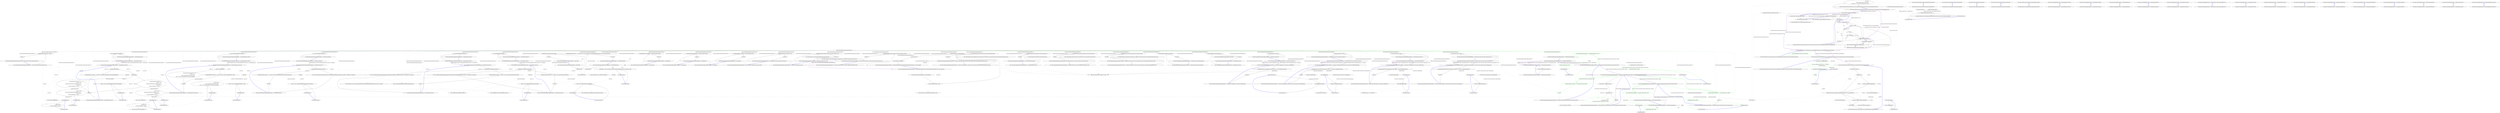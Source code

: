 digraph  {
d112 [label="return this.WhenAnyAncestorMatches(ctx => ctx.Binding.Metadata.Name == name);", span="282-282", cluster="Ninject.Planning.Bindings.BindingConfigurationBuilder<T>.WhenAnyAncestorNamed(string)", color=green, community=0];
d247 [label="Ninject.Planning.Bindings.BindingConfigurationBuilder<T>", span=""];
d111 [label="Entry Ninject.Planning.Bindings.BindingConfigurationBuilder<T>.WhenAnyAncestorNamed(string)", span="280-280", cluster="Ninject.Planning.Bindings.BindingConfigurationBuilder<T>.WhenAnyAncestorNamed(string)"];
d114 [label="Entry Ninject.Planning.Bindings.BindingConfigurationBuilder<T>.WhenAnyAncestorMatches(System.Predicate<Ninject.Activation.IContext>)", span="300-300", cluster="Ninject.Planning.Bindings.BindingConfigurationBuilder<T>.WhenAnyAncestorMatches(System.Predicate<Ninject.Activation.IContext>)"];
d113 [label="Exit Ninject.Planning.Bindings.BindingConfigurationBuilder<T>.WhenAnyAncestorNamed(string)", span="280-280", cluster="Ninject.Planning.Bindings.BindingConfigurationBuilder<T>.WhenAnyAncestorNamed(string)"];
d115 [label="Entry lambda expression", span="282-282", cluster="lambda expression"];
d116 [label="ctx.Binding.Metadata.Name == name", span="282-282", cluster="lambda expression", color=green, community=0];
d254 [label=string, span=""];
d117 [label="Exit lambda expression", span="282-282", cluster="lambda expression"];
d119 [label="return this.WhenNoAncestorMatches(ctx => ctx.Binding.Metadata.Name == name);", span="292-292", cluster="Ninject.Planning.Bindings.BindingConfigurationBuilder<T>.WhenNoAncestorNamed(string)", color=green, community=0];
d118 [label="Entry Ninject.Planning.Bindings.BindingConfigurationBuilder<T>.WhenNoAncestorNamed(string)", span="290-290", cluster="Ninject.Planning.Bindings.BindingConfigurationBuilder<T>.WhenNoAncestorNamed(string)"];
d121 [label="Entry Ninject.Planning.Bindings.BindingConfigurationBuilder<T>.WhenNoAncestorMatches(System.Predicate<Ninject.Activation.IContext>)", span="311-311", cluster="Ninject.Planning.Bindings.BindingConfigurationBuilder<T>.WhenNoAncestorMatches(System.Predicate<Ninject.Activation.IContext>)"];
d120 [label="Exit Ninject.Planning.Bindings.BindingConfigurationBuilder<T>.WhenNoAncestorNamed(string)", span="290-290", cluster="Ninject.Planning.Bindings.BindingConfigurationBuilder<T>.WhenNoAncestorNamed(string)"];
d122 [label="Entry lambda expression", span="292-292", cluster="lambda expression"];
d123 [label="ctx.Binding.Metadata.Name == name", span="292-292", cluster="lambda expression", color=green, community=0];
d255 [label=string, span=""];
d124 [label="Exit lambda expression", span="292-292", cluster="lambda expression"];
d125 [label="this.BindingConfiguration.Condition = r => DoesAnyAncestorMatch(r, predicate)", span="302-302", cluster="Ninject.Planning.Bindings.BindingConfigurationBuilder<T>.WhenAnyAncestorMatches(System.Predicate<Ninject.Activation.IContext>)", color=green, community=0];
d131 [label="Entry Ninject.Planning.Bindings.BindingConfigurationBuilder<T>.DoesAnyAncestorMatch(Ninject.Activation.IRequest, System.Predicate<Ninject.Activation.IContext>)", span="557-557", cluster="Ninject.Planning.Bindings.BindingConfigurationBuilder<T>.DoesAnyAncestorMatch(Ninject.Activation.IRequest, System.Predicate<Ninject.Activation.IContext>)"];
d126 [label="return this;", span="303-303", cluster="Ninject.Planning.Bindings.BindingConfigurationBuilder<T>.WhenAnyAncestorMatches(System.Predicate<Ninject.Activation.IContext>)", color=green, community=0];
d129 [label="DoesAnyAncestorMatch(r, predicate)", span="302-302", cluster="lambda expression", color=green, community=0];
d256 [label="System.Predicate<Ninject.Activation.IContext>", span=""];
d128 [label="Entry lambda expression", span="302-302", cluster="lambda expression"];
d130 [label="Exit lambda expression", span="302-302", cluster="lambda expression"];
d127 [label="Exit Ninject.Planning.Bindings.BindingConfigurationBuilder<T>.WhenAnyAncestorMatches(System.Predicate<Ninject.Activation.IContext>)", span="300-300", cluster="Ninject.Planning.Bindings.BindingConfigurationBuilder<T>.WhenAnyAncestorMatches(System.Predicate<Ninject.Activation.IContext>)"];
d132 [label="this.BindingConfiguration.Condition = r => !DoesAnyAncestorMatch(r, predicate)", span="313-313", cluster="Ninject.Planning.Bindings.BindingConfigurationBuilder<T>.WhenNoAncestorMatches(System.Predicate<Ninject.Activation.IContext>)", color=green, community=0];
d133 [label="return this;", span="314-314", cluster="Ninject.Planning.Bindings.BindingConfigurationBuilder<T>.WhenNoAncestorMatches(System.Predicate<Ninject.Activation.IContext>)"];
d136 [label="!DoesAnyAncestorMatch(r, predicate)", span="313-313", cluster="lambda expression", color=green, community=0];
d257 [label="System.Predicate<Ninject.Activation.IContext>", span=""];
d135 [label="Entry lambda expression", span="313-313", cluster="lambda expression"];
d137 [label="Exit lambda expression", span="313-313", cluster="lambda expression"];
d244 [label="return\r\n                predicate(parentContext) ||\r\n                DoesAnyAncestorMatch(parentContext.Request, predicate);", span="565-567", cluster="Ninject.Planning.Bindings.BindingConfigurationBuilder<T>.DoesAnyAncestorMatch(Ninject.Activation.IRequest, System.Predicate<Ninject.Activation.IContext>)", color=green, community=0];
d241 [label="var parentContext = request.ParentContext", span="559-559", cluster="Ninject.Planning.Bindings.BindingConfigurationBuilder<T>.DoesAnyAncestorMatch(Ninject.Activation.IRequest, System.Predicate<Ninject.Activation.IContext>)"];
d242 [label="parentContext == null", span="560-560", cluster="Ninject.Planning.Bindings.BindingConfigurationBuilder<T>.DoesAnyAncestorMatch(Ninject.Activation.IRequest, System.Predicate<Ninject.Activation.IContext>)"];
d245 [label="Exit Ninject.Planning.Bindings.BindingConfigurationBuilder<T>.DoesAnyAncestorMatch(Ninject.Activation.IRequest, System.Predicate<Ninject.Activation.IContext>)", span="557-557", cluster="Ninject.Planning.Bindings.BindingConfigurationBuilder<T>.DoesAnyAncestorMatch(Ninject.Activation.IRequest, System.Predicate<Ninject.Activation.IContext>)"];
d246 [label="Entry System.Predicate<T>.Invoke(T)", span="0-0", cluster="System.Predicate<T>.Invoke(T)"];
d3 [label="this.BindingConfiguration = bindingConfiguration", span="67-67", cluster="Ninject.Planning.Bindings.BindingConfigurationBuilder<T>.BindingConfigurationBuilder(Ninject.Planning.Bindings.IBindingConfiguration, string, Ninject.IKernel)"];
d4 [label="this.Kernel = kernel", span="68-68", cluster="Ninject.Planning.Bindings.BindingConfigurationBuilder<T>.BindingConfigurationBuilder(Ninject.Planning.Bindings.IBindingConfiguration, string, Ninject.IKernel)"];
d5 [label="this.serviceNames = serviceNames", span="69-69", cluster="Ninject.Planning.Bindings.BindingConfigurationBuilder<T>.BindingConfigurationBuilder(Ninject.Planning.Bindings.IBindingConfiguration, string, Ninject.IKernel)"];
d9 [label="this.BindingConfiguration.Condition = condition", span="79-79", cluster="Ninject.Planning.Bindings.BindingConfigurationBuilder<T>.When(System.Func<Ninject.Activation.IRequest, bool>)"];
d10 [label="return this;", span="80-80", cluster="Ninject.Planning.Bindings.BindingConfigurationBuilder<T>.When(System.Func<Ninject.Activation.IRequest, bool>)"];
d13 [label="return WhenInjectedInto(typeof(TParent));", span="91-91", cluster="Ninject.Planning.Bindings.BindingConfigurationBuilder<T>.WhenInjectedInto<TParent>()"];
d18 [label="this.BindingConfiguration.Condition = r =>\r\n                        r.Target != null &&\r\n                        r.Target.Member.ReflectedType.GetInterfaces().Any(i => \r\n                            i.IsGenericType &&\r\n                            i.GetGenericTypeDefinition() == parent)", span="106-110", cluster="Ninject.Planning.Bindings.BindingConfigurationBuilder<T>.WhenInjectedInto(System.Type)"];
d19 [label="this.BindingConfiguration.Condition = r => \r\n                        r.Target != null &&\r\n                        r.Target.Member.ReflectedType.GetAllBaseTypes().Any(i =>\r\n                            i.IsGenericType &&\r\n                            i.GetGenericTypeDefinition() == parent)", span="114-118", cluster="Ninject.Planning.Bindings.BindingConfigurationBuilder<T>.WhenInjectedInto(System.Type)"];
d20 [label="this.BindingConfiguration.Condition = r => r.Target != null && parent.IsAssignableFrom(r.Target.Member.ReflectedType)", span="123-123", cluster="Ninject.Planning.Bindings.BindingConfigurationBuilder<T>.WhenInjectedInto(System.Type)"];
d21 [label="return this;", span="126-126", cluster="Ninject.Planning.Bindings.BindingConfigurationBuilder<T>.WhenInjectedInto(System.Type)"];
d44 [label="return WhenInjectedExactlyInto(typeof(TParent));", span="138-138", cluster="Ninject.Planning.Bindings.BindingConfigurationBuilder<T>.WhenInjectedExactlyInto<TParent>()"];
d48 [label="this.BindingConfiguration.Condition = r =>\r\n                    r.Target != null &&\r\n                    r.Target.Member.ReflectedType.IsGenericType &&\r\n                    parent == r.Target.Member.ReflectedType.GetGenericTypeDefinition()", span="152-155", cluster="Ninject.Planning.Bindings.BindingConfigurationBuilder<T>.WhenInjectedExactlyInto(System.Type)"];
d49 [label="this.BindingConfiguration.Condition = r => r.Target != null && r.Target.Member.ReflectedType == parent", span="159-159", cluster="Ninject.Planning.Bindings.BindingConfigurationBuilder<T>.WhenInjectedExactlyInto(System.Type)"];
d50 [label="return this;", span="161-161", cluster="Ninject.Planning.Bindings.BindingConfigurationBuilder<T>.WhenInjectedExactlyInto(System.Type)"];
d59 [label="return WhenClassHas(typeof(TAttribute));", span="172-172", cluster="Ninject.Planning.Bindings.BindingConfigurationBuilder<T>.WhenClassHas<TAttribute>()"];
d63 [label="return WhenMemberHas(typeof(TAttribute));", span="183-183", cluster="Ninject.Planning.Bindings.BindingConfigurationBuilder<T>.WhenMemberHas<TAttribute>()"];
d67 [label="return WhenTargetHas(typeof(TAttribute));", span="194-194", cluster="Ninject.Planning.Bindings.BindingConfigurationBuilder<T>.WhenTargetHas<TAttribute>()"];
d71 [label="throw new InvalidOperationException(ExceptionFormatter.InvalidAttributeTypeUsedInBindingCondition(this.serviceNames, ''WhenClassHas'', attributeType));", span="207-207", cluster="Ninject.Planning.Bindings.BindingConfigurationBuilder<T>.WhenClassHas(System.Type)"];
d72 [label="this.BindingConfiguration.Condition = r => r.Target != null && r.Target.Member.ReflectedType.HasAttribute(attributeType)", span="210-210", cluster="Ninject.Planning.Bindings.BindingConfigurationBuilder<T>.WhenClassHas(System.Type)"];
d73 [label="return this;", span="212-212", cluster="Ninject.Planning.Bindings.BindingConfigurationBuilder<T>.WhenClassHas(System.Type)"];
d82 [label="throw new InvalidOperationException(ExceptionFormatter.InvalidAttributeTypeUsedInBindingCondition(this.serviceNames, ''WhenMemberHas'', attributeType));", span="225-225", cluster="Ninject.Planning.Bindings.BindingConfigurationBuilder<T>.WhenMemberHas(System.Type)"];
d83 [label="this.BindingConfiguration.Condition = r => r.Target != null && r.Target.Member.HasAttribute(attributeType)", span="228-228", cluster="Ninject.Planning.Bindings.BindingConfigurationBuilder<T>.WhenMemberHas(System.Type)"];
d84 [label="return this;", span="230-230", cluster="Ninject.Planning.Bindings.BindingConfigurationBuilder<T>.WhenMemberHas(System.Type)"];
d90 [label="throw new InvalidOperationException(ExceptionFormatter.InvalidAttributeTypeUsedInBindingCondition(this.serviceNames, ''WhenTargetHas'', attributeType));", span="243-243", cluster="Ninject.Planning.Bindings.BindingConfigurationBuilder<T>.WhenTargetHas(System.Type)"];
d91 [label="this.BindingConfiguration.Condition = r => r.Target != null && r.Target.HasAttribute(attributeType)", span="246-246", cluster="Ninject.Planning.Bindings.BindingConfigurationBuilder<T>.WhenTargetHas(System.Type)"];
d92 [label="return this;", span="248-248", cluster="Ninject.Planning.Bindings.BindingConfigurationBuilder<T>.WhenTargetHas(System.Type)"];
d100 [label="this.BindingConfiguration.Condition = r => r.ParentContext != null && string.Equals(r.ParentContext.Binding.Metadata.Name, name, StringComparison.Ordinal)", span="260-260", cluster="Ninject.Planning.Bindings.BindingConfigurationBuilder<T>.WhenParentNamed(string)"];
d101 [label="return this;", span="261-261", cluster="Ninject.Planning.Bindings.BindingConfigurationBuilder<T>.WhenParentNamed(string)"];
d109 [label="return this.WhenAnyAncestorNamed(name);", span="272-272", cluster="Ninject.Planning.Bindings.BindingConfigurationBuilder<T>.WhenAnyAnchestorNamed(string)"];
d140 [label="this.BindingConfiguration.Metadata.Name = name", span="326-326", cluster="Ninject.Planning.Bindings.BindingConfigurationBuilder<T>.Named(string)"];
d141 [label="return this;", span="327-327", cluster="Ninject.Planning.Bindings.BindingConfigurationBuilder<T>.Named(string)"];
d144 [label="this.BindingConfiguration.ScopeCallback = StandardScopeCallbacks.Singleton", span="337-337", cluster="Ninject.Planning.Bindings.BindingConfigurationBuilder<T>.InSingletonScope()"];
d145 [label="return this;", span="338-338", cluster="Ninject.Planning.Bindings.BindingConfigurationBuilder<T>.InSingletonScope()"];
d148 [label="this.BindingConfiguration.ScopeCallback = StandardScopeCallbacks.Transient", span="348-348", cluster="Ninject.Planning.Bindings.BindingConfigurationBuilder<T>.InTransientScope()"];
d149 [label="return this;", span="349-349", cluster="Ninject.Planning.Bindings.BindingConfigurationBuilder<T>.InTransientScope()"];
d152 [label="this.BindingConfiguration.ScopeCallback = StandardScopeCallbacks.Thread", span="358-358", cluster="Ninject.Planning.Bindings.BindingConfigurationBuilder<T>.InThreadScope()"];
d153 [label="return this;", span="359-359", cluster="Ninject.Planning.Bindings.BindingConfigurationBuilder<T>.InThreadScope()"];
d156 [label="this.BindingConfiguration.ScopeCallback = scope", span="370-370", cluster="Ninject.Planning.Bindings.BindingConfigurationBuilder<T>.InScope(System.Func<Ninject.Activation.IContext, object>)"];
d157 [label="return this;", span="371-371", cluster="Ninject.Planning.Bindings.BindingConfigurationBuilder<T>.InScope(System.Func<Ninject.Activation.IContext, object>)"];
d160 [label="this.BindingConfiguration.Parameters.Add(new ConstructorArgument(name, value))", span="382-382", cluster="Ninject.Planning.Bindings.BindingConfigurationBuilder<T>.WithConstructorArgument(string, object)"];
d161 [label="return this;", span="383-383", cluster="Ninject.Planning.Bindings.BindingConfigurationBuilder<T>.WithConstructorArgument(string, object)"];
d166 [label="this.BindingConfiguration.Parameters.Add(new ConstructorArgument(name, callback))", span="394-394", cluster="Ninject.Planning.Bindings.BindingConfigurationBuilder<T>.WithConstructorArgument(string, System.Func<Ninject.Activation.IContext, object>)"];
d167 [label="return this;", span="395-395", cluster="Ninject.Planning.Bindings.BindingConfigurationBuilder<T>.WithConstructorArgument(string, System.Func<Ninject.Activation.IContext, object>)"];
d171 [label="this.BindingConfiguration.Parameters.Add(new ConstructorArgument(name, callback))", span="406-406", cluster="Ninject.Planning.Bindings.BindingConfigurationBuilder<T>.WithConstructorArgument(string, System.Func<Ninject.Activation.IContext, Ninject.Planning.Targets.ITarget, object>)"];
d172 [label="return this;", span="407-407", cluster="Ninject.Planning.Bindings.BindingConfigurationBuilder<T>.WithConstructorArgument(string, System.Func<Ninject.Activation.IContext, Ninject.Planning.Targets.ITarget, object>)"];
d176 [label="this.BindingConfiguration.Parameters.Add(new PropertyValue(name, value))", span="418-418", cluster="Ninject.Planning.Bindings.BindingConfigurationBuilder<T>.WithPropertyValue(string, object)"];
d177 [label="return this;", span="419-419", cluster="Ninject.Planning.Bindings.BindingConfigurationBuilder<T>.WithPropertyValue(string, object)"];
d181 [label="this.BindingConfiguration.Parameters.Add(new PropertyValue(name, callback))", span="430-430", cluster="Ninject.Planning.Bindings.BindingConfigurationBuilder<T>.WithPropertyValue(string, System.Func<Ninject.Activation.IContext, object>)"];
d182 [label="return this;", span="431-431", cluster="Ninject.Planning.Bindings.BindingConfigurationBuilder<T>.WithPropertyValue(string, System.Func<Ninject.Activation.IContext, object>)"];
d186 [label="this.BindingConfiguration.Parameters.Add(new PropertyValue(name, callback))", span="442-442", cluster="Ninject.Planning.Bindings.BindingConfigurationBuilder<T>.WithPropertyValue(string, System.Func<Ninject.Activation.IContext, Ninject.Planning.Targets.ITarget, object>)"];
d187 [label="return this;", span="443-443", cluster="Ninject.Planning.Bindings.BindingConfigurationBuilder<T>.WithPropertyValue(string, System.Func<Ninject.Activation.IContext, Ninject.Planning.Targets.ITarget, object>)"];
d191 [label="this.BindingConfiguration.Parameters.Add(parameter)", span="453-453", cluster="Ninject.Planning.Bindings.BindingConfigurationBuilder<T>.WithParameter(Ninject.Parameters.IParameter)"];
d192 [label="return this;", span="454-454", cluster="Ninject.Planning.Bindings.BindingConfigurationBuilder<T>.WithParameter(Ninject.Parameters.IParameter)"];
d195 [label="this.BindingConfiguration.Metadata.Set(key, value)", span="465-465", cluster="Ninject.Planning.Bindings.BindingConfigurationBuilder<T>.WithMetadata(string, object)"];
d196 [label="return this;", span="466-466", cluster="Ninject.Planning.Bindings.BindingConfigurationBuilder<T>.WithMetadata(string, object)"];
d200 [label="return this.OnActivation<T>(action);", span="476-476", cluster="Ninject.Planning.Bindings.BindingConfigurationBuilder<T>.OnActivation(System.Action<T>)"];
d203 [label="this.BindingConfiguration.ActivationActions.Add((context, instance) => action((TImplementation)instance))", span="487-487", cluster="Ninject.Planning.Bindings.BindingConfigurationBuilder<T>.OnActivation<TImplementation>(System.Action<TImplementation>)"];
d204 [label="return this;", span="488-488", cluster="Ninject.Planning.Bindings.BindingConfigurationBuilder<T>.OnActivation<TImplementation>(System.Action<TImplementation>)"];
d211 [label="return this.OnActivation<T>(action);", span="498-498", cluster="Ninject.Planning.Bindings.BindingConfigurationBuilder<T>.OnActivation(System.Action<Ninject.Activation.IContext, T>)"];
d214 [label="this.BindingConfiguration.ActivationActions.Add((context, instance) => action(context, (TImplementation)instance))", span="509-509", cluster="Ninject.Planning.Bindings.BindingConfigurationBuilder<T>.OnActivation<TImplementation>(System.Action<Ninject.Activation.IContext, TImplementation>)"];
d215 [label="return this;", span="510-510", cluster="Ninject.Planning.Bindings.BindingConfigurationBuilder<T>.OnActivation<TImplementation>(System.Action<Ninject.Activation.IContext, TImplementation>)"];
d222 [label="return this.OnDeactivation<T>(action);", span="520-520", cluster="Ninject.Planning.Bindings.BindingConfigurationBuilder<T>.OnDeactivation(System.Action<T>)"];
d225 [label="this.BindingConfiguration.DeactivationActions.Add((context, instance) => action((TImplementation)instance))", span="531-531", cluster="Ninject.Planning.Bindings.BindingConfigurationBuilder<T>.OnDeactivation<TImplementation>(System.Action<TImplementation>)"];
d226 [label="return this;", span="532-532", cluster="Ninject.Planning.Bindings.BindingConfigurationBuilder<T>.OnDeactivation<TImplementation>(System.Action<TImplementation>)"];
d232 [label="return this.OnDeactivation<T>(action);", span="542-542", cluster="Ninject.Planning.Bindings.BindingConfigurationBuilder<T>.OnDeactivation(System.Action<Ninject.Activation.IContext, T>)"];
d235 [label="this.BindingConfiguration.DeactivationActions.Add((context, instance) => action(context, (TImplementation)instance))", span="553-553", cluster="Ninject.Planning.Bindings.BindingConfigurationBuilder<T>.OnDeactivation<TImplementation>(System.Action<Ninject.Activation.IContext, TImplementation>)"];
d236 [label="return this;", span="554-554", cluster="Ninject.Planning.Bindings.BindingConfigurationBuilder<T>.OnDeactivation<TImplementation>(System.Action<Ninject.Activation.IContext, TImplementation>)"];
d108 [label="Entry Ninject.Planning.Bindings.BindingConfigurationBuilder<T>.WhenAnyAnchestorNamed(string)", span="270-270", cluster="Ninject.Planning.Bindings.BindingConfigurationBuilder<T>.WhenAnyAnchestorNamed(string)"];
d134 [label="Exit Ninject.Planning.Bindings.BindingConfigurationBuilder<T>.WhenNoAncestorMatches(System.Predicate<Ninject.Activation.IContext>)", span="311-311", cluster="Ninject.Planning.Bindings.BindingConfigurationBuilder<T>.WhenNoAncestorMatches(System.Predicate<Ninject.Activation.IContext>)"];
d243 [label="return false;", span="562-562", cluster="Ninject.Planning.Bindings.BindingConfigurationBuilder<T>.DoesAnyAncestorMatch(Ninject.Activation.IRequest, System.Predicate<Ninject.Activation.IContext>)"];
d0 [label="Entry Ninject.Planning.Bindings.BindingConfigurationBuilder<T>.BindingConfigurationBuilder(Ninject.Planning.Bindings.IBindingConfiguration, string, Ninject.IKernel)", span="63-63", cluster="Ninject.Planning.Bindings.BindingConfigurationBuilder<T>.BindingConfigurationBuilder(Ninject.Planning.Bindings.IBindingConfiguration, string, Ninject.IKernel)"];
d2 [label="Ensure.ArgumentNotNull(kernel, ''kernel'')", span="66-66", cluster="Ninject.Planning.Bindings.BindingConfigurationBuilder<T>.BindingConfigurationBuilder(Ninject.Planning.Bindings.IBindingConfiguration, string, Ninject.IKernel)"];
d6 [label="Exit Ninject.Planning.Bindings.BindingConfigurationBuilder<T>.BindingConfigurationBuilder(Ninject.Planning.Bindings.IBindingConfiguration, string, Ninject.IKernel)", span="63-63", cluster="Ninject.Planning.Bindings.BindingConfigurationBuilder<T>.BindingConfigurationBuilder(Ninject.Planning.Bindings.IBindingConfiguration, string, Ninject.IKernel)"];
d8 [label="Entry Ninject.Planning.Bindings.BindingConfigurationBuilder<T>.When(System.Func<Ninject.Activation.IRequest, bool>)", span="77-77", cluster="Ninject.Planning.Bindings.BindingConfigurationBuilder<T>.When(System.Func<Ninject.Activation.IRequest, bool>)"];
d11 [label="Exit Ninject.Planning.Bindings.BindingConfigurationBuilder<T>.When(System.Func<Ninject.Activation.IRequest, bool>)", span="77-77", cluster="Ninject.Planning.Bindings.BindingConfigurationBuilder<T>.When(System.Func<Ninject.Activation.IRequest, bool>)"];
d12 [label="Entry Ninject.Planning.Bindings.BindingConfigurationBuilder<T>.WhenInjectedInto<TParent>()", span="89-89", cluster="Ninject.Planning.Bindings.BindingConfigurationBuilder<T>.WhenInjectedInto<TParent>()"];
d14 [label="Exit Ninject.Planning.Bindings.BindingConfigurationBuilder<T>.WhenInjectedInto<TParent>()", span="89-89", cluster="Ninject.Planning.Bindings.BindingConfigurationBuilder<T>.WhenInjectedInto<TParent>()"];
d15 [label="Entry Ninject.Planning.Bindings.BindingConfigurationBuilder<T>.WhenInjectedInto(System.Type)", span="100-100", cluster="Ninject.Planning.Bindings.BindingConfigurationBuilder<T>.WhenInjectedInto(System.Type)"];
d17 [label="parent.IsInterface", span="104-104", cluster="Ninject.Planning.Bindings.BindingConfigurationBuilder<T>.WhenInjectedInto(System.Type)"];
d24 [label="r.Target != null &&\r\n                        r.Target.Member.ReflectedType.GetInterfaces().Any(i => \r\n                            i.IsGenericType &&\r\n                            i.GetGenericTypeDefinition() == parent)", span="107-110", cluster="lambda expression"];
d33 [label="r.Target != null &&\r\n                        r.Target.Member.ReflectedType.GetAllBaseTypes().Any(i =>\r\n                            i.IsGenericType &&\r\n                            i.GetGenericTypeDefinition() == parent)", span="115-118", cluster="lambda expression"];
d16 [label="parent.IsGenericTypeDefinition", span="102-102", cluster="Ninject.Planning.Bindings.BindingConfigurationBuilder<T>.WhenInjectedInto(System.Type)"];
d40 [label="r.Target != null && parent.IsAssignableFrom(r.Target.Member.ReflectedType)", span="123-123", cluster="lambda expression"];
d22 [label="Exit Ninject.Planning.Bindings.BindingConfigurationBuilder<T>.WhenInjectedInto(System.Type)", span="100-100", cluster="Ninject.Planning.Bindings.BindingConfigurationBuilder<T>.WhenInjectedInto(System.Type)"];
d43 [label="Entry Ninject.Planning.Bindings.BindingConfigurationBuilder<T>.WhenInjectedExactlyInto<TParent>()", span="136-136", cluster="Ninject.Planning.Bindings.BindingConfigurationBuilder<T>.WhenInjectedExactlyInto<TParent>()"];
d45 [label="Exit Ninject.Planning.Bindings.BindingConfigurationBuilder<T>.WhenInjectedExactlyInto<TParent>()", span="136-136", cluster="Ninject.Planning.Bindings.BindingConfigurationBuilder<T>.WhenInjectedExactlyInto<TParent>()"];
d46 [label="Entry Ninject.Planning.Bindings.BindingConfigurationBuilder<T>.WhenInjectedExactlyInto(System.Type)", span="148-148", cluster="Ninject.Planning.Bindings.BindingConfigurationBuilder<T>.WhenInjectedExactlyInto(System.Type)"];
d47 [label="parent.IsGenericTypeDefinition", span="150-150", cluster="Ninject.Planning.Bindings.BindingConfigurationBuilder<T>.WhenInjectedExactlyInto(System.Type)"];
d53 [label="r.Target != null &&\r\n                    r.Target.Member.ReflectedType.IsGenericType &&\r\n                    parent == r.Target.Member.ReflectedType.GetGenericTypeDefinition()", span="153-155", cluster="lambda expression"];
d56 [label="r.Target != null && r.Target.Member.ReflectedType == parent", span="159-159", cluster="lambda expression"];
d51 [label="Exit Ninject.Planning.Bindings.BindingConfigurationBuilder<T>.WhenInjectedExactlyInto(System.Type)", span="148-148", cluster="Ninject.Planning.Bindings.BindingConfigurationBuilder<T>.WhenInjectedExactlyInto(System.Type)"];
d58 [label="Entry Ninject.Planning.Bindings.BindingConfigurationBuilder<T>.WhenClassHas<TAttribute>()", span="170-170", cluster="Ninject.Planning.Bindings.BindingConfigurationBuilder<T>.WhenClassHas<TAttribute>()"];
d60 [label="Exit Ninject.Planning.Bindings.BindingConfigurationBuilder<T>.WhenClassHas<TAttribute>()", span="170-170", cluster="Ninject.Planning.Bindings.BindingConfigurationBuilder<T>.WhenClassHas<TAttribute>()"];
d61 [label="Entry Ninject.Planning.Bindings.BindingConfigurationBuilder<T>.WhenClassHas(System.Type)", span="203-203", cluster="Ninject.Planning.Bindings.BindingConfigurationBuilder<T>.WhenClassHas(System.Type)"];
d62 [label="Entry Ninject.Planning.Bindings.BindingConfigurationBuilder<T>.WhenMemberHas<TAttribute>()", span="181-181", cluster="Ninject.Planning.Bindings.BindingConfigurationBuilder<T>.WhenMemberHas<TAttribute>()"];
d64 [label="Exit Ninject.Planning.Bindings.BindingConfigurationBuilder<T>.WhenMemberHas<TAttribute>()", span="181-181", cluster="Ninject.Planning.Bindings.BindingConfigurationBuilder<T>.WhenMemberHas<TAttribute>()"];
d65 [label="Entry Ninject.Planning.Bindings.BindingConfigurationBuilder<T>.WhenMemberHas(System.Type)", span="221-221", cluster="Ninject.Planning.Bindings.BindingConfigurationBuilder<T>.WhenMemberHas(System.Type)"];
d66 [label="Entry Ninject.Planning.Bindings.BindingConfigurationBuilder<T>.WhenTargetHas<TAttribute>()", span="192-192", cluster="Ninject.Planning.Bindings.BindingConfigurationBuilder<T>.WhenTargetHas<TAttribute>()"];
d68 [label="Exit Ninject.Planning.Bindings.BindingConfigurationBuilder<T>.WhenTargetHas<TAttribute>()", span="192-192", cluster="Ninject.Planning.Bindings.BindingConfigurationBuilder<T>.WhenTargetHas<TAttribute>()"];
d69 [label="Entry Ninject.Planning.Bindings.BindingConfigurationBuilder<T>.WhenTargetHas(System.Type)", span="239-239", cluster="Ninject.Planning.Bindings.BindingConfigurationBuilder<T>.WhenTargetHas(System.Type)"];
d70 [label="!typeof(Attribute).IsAssignableFrom(attributeType)", span="205-205", cluster="Ninject.Planning.Bindings.BindingConfigurationBuilder<T>.WhenClassHas(System.Type)"];
d74 [label="Exit Ninject.Planning.Bindings.BindingConfigurationBuilder<T>.WhenClassHas(System.Type)", span="203-203", cluster="Ninject.Planning.Bindings.BindingConfigurationBuilder<T>.WhenClassHas(System.Type)"];
d75 [label="Entry System.InvalidOperationException.InvalidOperationException(string)", span="0-0", cluster="System.InvalidOperationException.InvalidOperationException(string)"];
d76 [label="Entry Ninject.Infrastructure.Introspection.ExceptionFormatter.InvalidAttributeTypeUsedInBindingCondition(string, string, System.Type)", span="184-184", cluster="Ninject.Infrastructure.Introspection.ExceptionFormatter.InvalidAttributeTypeUsedInBindingCondition(string, string, System.Type)"];
d78 [label="r.Target != null && r.Target.Member.ReflectedType.HasAttribute(attributeType)", span="210-210", cluster="lambda expression"];
d81 [label="!typeof(Attribute).IsAssignableFrom(attributeType)", span="223-223", cluster="Ninject.Planning.Bindings.BindingConfigurationBuilder<T>.WhenMemberHas(System.Type)"];
d85 [label="Exit Ninject.Planning.Bindings.BindingConfigurationBuilder<T>.WhenMemberHas(System.Type)", span="221-221", cluster="Ninject.Planning.Bindings.BindingConfigurationBuilder<T>.WhenMemberHas(System.Type)"];
d87 [label="r.Target != null && r.Target.Member.HasAttribute(attributeType)", span="228-228", cluster="lambda expression"];
d89 [label="!typeof(Attribute).IsAssignableFrom(attributeType)", span="241-241", cluster="Ninject.Planning.Bindings.BindingConfigurationBuilder<T>.WhenTargetHas(System.Type)"];
d93 [label="Exit Ninject.Planning.Bindings.BindingConfigurationBuilder<T>.WhenTargetHas(System.Type)", span="239-239", cluster="Ninject.Planning.Bindings.BindingConfigurationBuilder<T>.WhenTargetHas(System.Type)"];
d95 [label="r.Target != null && r.Target.HasAttribute(attributeType)", span="246-246", cluster="lambda expression"];
d98 [label="Entry Ninject.Planning.Bindings.BindingConfigurationBuilder<T>.WhenParentNamed(string)", span="257-257", cluster="Ninject.Planning.Bindings.BindingConfigurationBuilder<T>.WhenParentNamed(string)"];
d99 [label="String.Intern(name)", span="259-259", cluster="Ninject.Planning.Bindings.BindingConfigurationBuilder<T>.WhenParentNamed(string)"];
d105 [label="r.ParentContext != null && string.Equals(r.ParentContext.Binding.Metadata.Name, name, StringComparison.Ordinal)", span="260-260", cluster="lambda expression"];
d102 [label="Exit Ninject.Planning.Bindings.BindingConfigurationBuilder<T>.WhenParentNamed(string)", span="257-257", cluster="Ninject.Planning.Bindings.BindingConfigurationBuilder<T>.WhenParentNamed(string)"];
d110 [label="Exit Ninject.Planning.Bindings.BindingConfigurationBuilder<T>.WhenAnyAnchestorNamed(string)", span="270-270", cluster="Ninject.Planning.Bindings.BindingConfigurationBuilder<T>.WhenAnyAnchestorNamed(string)"];
d138 [label="Entry Ninject.Planning.Bindings.BindingConfigurationBuilder<T>.Named(string)", span="323-323", cluster="Ninject.Planning.Bindings.BindingConfigurationBuilder<T>.Named(string)"];
d139 [label="string.Intern(name)", span="325-325", cluster="Ninject.Planning.Bindings.BindingConfigurationBuilder<T>.Named(string)"];
d142 [label="Exit Ninject.Planning.Bindings.BindingConfigurationBuilder<T>.Named(string)", span="323-323", cluster="Ninject.Planning.Bindings.BindingConfigurationBuilder<T>.Named(string)"];
d143 [label="Entry Ninject.Planning.Bindings.BindingConfigurationBuilder<T>.InSingletonScope()", span="335-335", cluster="Ninject.Planning.Bindings.BindingConfigurationBuilder<T>.InSingletonScope()"];
d146 [label="Exit Ninject.Planning.Bindings.BindingConfigurationBuilder<T>.InSingletonScope()", span="335-335", cluster="Ninject.Planning.Bindings.BindingConfigurationBuilder<T>.InSingletonScope()"];
d147 [label="Entry Ninject.Planning.Bindings.BindingConfigurationBuilder<T>.InTransientScope()", span="346-346", cluster="Ninject.Planning.Bindings.BindingConfigurationBuilder<T>.InTransientScope()"];
d150 [label="Exit Ninject.Planning.Bindings.BindingConfigurationBuilder<T>.InTransientScope()", span="346-346", cluster="Ninject.Planning.Bindings.BindingConfigurationBuilder<T>.InTransientScope()"];
d151 [label="Entry Ninject.Planning.Bindings.BindingConfigurationBuilder<T>.InThreadScope()", span="356-356", cluster="Ninject.Planning.Bindings.BindingConfigurationBuilder<T>.InThreadScope()"];
d154 [label="Exit Ninject.Planning.Bindings.BindingConfigurationBuilder<T>.InThreadScope()", span="356-356", cluster="Ninject.Planning.Bindings.BindingConfigurationBuilder<T>.InThreadScope()"];
d155 [label="Entry Ninject.Planning.Bindings.BindingConfigurationBuilder<T>.InScope(System.Func<Ninject.Activation.IContext, object>)", span="368-368", cluster="Ninject.Planning.Bindings.BindingConfigurationBuilder<T>.InScope(System.Func<Ninject.Activation.IContext, object>)"];
d158 [label="Exit Ninject.Planning.Bindings.BindingConfigurationBuilder<T>.InScope(System.Func<Ninject.Activation.IContext, object>)", span="368-368", cluster="Ninject.Planning.Bindings.BindingConfigurationBuilder<T>.InScope(System.Func<Ninject.Activation.IContext, object>)"];
d159 [label="Entry Ninject.Planning.Bindings.BindingConfigurationBuilder<T>.WithConstructorArgument(string, object)", span="380-380", cluster="Ninject.Planning.Bindings.BindingConfigurationBuilder<T>.WithConstructorArgument(string, object)"];
d163 [label="Entry Ninject.Parameters.ConstructorArgument.ConstructorArgument(string, object)", span="40-40", cluster="Ninject.Parameters.ConstructorArgument.ConstructorArgument(string, object)"];
d164 [label="Entry System.Collections.Generic.ICollection<T>.Add(T)", span="0-0", cluster="System.Collections.Generic.ICollection<T>.Add(T)"];
d162 [label="Exit Ninject.Planning.Bindings.BindingConfigurationBuilder<T>.WithConstructorArgument(string, object)", span="380-380", cluster="Ninject.Planning.Bindings.BindingConfigurationBuilder<T>.WithConstructorArgument(string, object)"];
d165 [label="Entry Ninject.Planning.Bindings.BindingConfigurationBuilder<T>.WithConstructorArgument(string, System.Func<Ninject.Activation.IContext, object>)", span="392-392", cluster="Ninject.Planning.Bindings.BindingConfigurationBuilder<T>.WithConstructorArgument(string, System.Func<Ninject.Activation.IContext, object>)"];
d169 [label="Entry Ninject.Parameters.ConstructorArgument.ConstructorArgument(string, System.Func<Ninject.Activation.IContext, object>)", span="50-50", cluster="Ninject.Parameters.ConstructorArgument.ConstructorArgument(string, System.Func<Ninject.Activation.IContext, object>)"];
d168 [label="Exit Ninject.Planning.Bindings.BindingConfigurationBuilder<T>.WithConstructorArgument(string, System.Func<Ninject.Activation.IContext, object>)", span="392-392", cluster="Ninject.Planning.Bindings.BindingConfigurationBuilder<T>.WithConstructorArgument(string, System.Func<Ninject.Activation.IContext, object>)"];
d170 [label="Entry Ninject.Planning.Bindings.BindingConfigurationBuilder<T>.WithConstructorArgument(string, System.Func<Ninject.Activation.IContext, Ninject.Planning.Targets.ITarget, object>)", span="404-404", cluster="Ninject.Planning.Bindings.BindingConfigurationBuilder<T>.WithConstructorArgument(string, System.Func<Ninject.Activation.IContext, Ninject.Planning.Targets.ITarget, object>)"];
d174 [label="Entry Ninject.Parameters.ConstructorArgument.ConstructorArgument(string, System.Func<Ninject.Activation.IContext, Ninject.Planning.Targets.ITarget, object>)", span="60-60", cluster="Ninject.Parameters.ConstructorArgument.ConstructorArgument(string, System.Func<Ninject.Activation.IContext, Ninject.Planning.Targets.ITarget, object>)"];
d173 [label="Exit Ninject.Planning.Bindings.BindingConfigurationBuilder<T>.WithConstructorArgument(string, System.Func<Ninject.Activation.IContext, Ninject.Planning.Targets.ITarget, object>)", span="404-404", cluster="Ninject.Planning.Bindings.BindingConfigurationBuilder<T>.WithConstructorArgument(string, System.Func<Ninject.Activation.IContext, Ninject.Planning.Targets.ITarget, object>)"];
d175 [label="Entry Ninject.Planning.Bindings.BindingConfigurationBuilder<T>.WithPropertyValue(string, object)", span="416-416", cluster="Ninject.Planning.Bindings.BindingConfigurationBuilder<T>.WithPropertyValue(string, object)"];
d179 [label="Entry Ninject.Parameters.PropertyValue.PropertyValue(string, object)", span="28-28", cluster="Ninject.Parameters.PropertyValue.PropertyValue(string, object)"];
d178 [label="Exit Ninject.Planning.Bindings.BindingConfigurationBuilder<T>.WithPropertyValue(string, object)", span="416-416", cluster="Ninject.Planning.Bindings.BindingConfigurationBuilder<T>.WithPropertyValue(string, object)"];
d180 [label="Entry Ninject.Planning.Bindings.BindingConfigurationBuilder<T>.WithPropertyValue(string, System.Func<Ninject.Activation.IContext, object>)", span="428-428", cluster="Ninject.Planning.Bindings.BindingConfigurationBuilder<T>.WithPropertyValue(string, System.Func<Ninject.Activation.IContext, object>)"];
d184 [label="Entry Ninject.Parameters.PropertyValue.PropertyValue(string, System.Func<Ninject.Activation.IContext, object>)", span="35-35", cluster="Ninject.Parameters.PropertyValue.PropertyValue(string, System.Func<Ninject.Activation.IContext, object>)"];
d183 [label="Exit Ninject.Planning.Bindings.BindingConfigurationBuilder<T>.WithPropertyValue(string, System.Func<Ninject.Activation.IContext, object>)", span="428-428", cluster="Ninject.Planning.Bindings.BindingConfigurationBuilder<T>.WithPropertyValue(string, System.Func<Ninject.Activation.IContext, object>)"];
d185 [label="Entry Ninject.Planning.Bindings.BindingConfigurationBuilder<T>.WithPropertyValue(string, System.Func<Ninject.Activation.IContext, Ninject.Planning.Targets.ITarget, object>)", span="440-440", cluster="Ninject.Planning.Bindings.BindingConfigurationBuilder<T>.WithPropertyValue(string, System.Func<Ninject.Activation.IContext, Ninject.Planning.Targets.ITarget, object>)"];
d189 [label="Entry Ninject.Parameters.PropertyValue.PropertyValue(string, System.Func<Ninject.Activation.IContext, Ninject.Planning.Targets.ITarget, object>)", span="42-42", cluster="Ninject.Parameters.PropertyValue.PropertyValue(string, System.Func<Ninject.Activation.IContext, Ninject.Planning.Targets.ITarget, object>)"];
d188 [label="Exit Ninject.Planning.Bindings.BindingConfigurationBuilder<T>.WithPropertyValue(string, System.Func<Ninject.Activation.IContext, Ninject.Planning.Targets.ITarget, object>)", span="440-440", cluster="Ninject.Planning.Bindings.BindingConfigurationBuilder<T>.WithPropertyValue(string, System.Func<Ninject.Activation.IContext, Ninject.Planning.Targets.ITarget, object>)"];
d190 [label="Entry Ninject.Planning.Bindings.BindingConfigurationBuilder<T>.WithParameter(Ninject.Parameters.IParameter)", span="451-451", cluster="Ninject.Planning.Bindings.BindingConfigurationBuilder<T>.WithParameter(Ninject.Parameters.IParameter)"];
d193 [label="Exit Ninject.Planning.Bindings.BindingConfigurationBuilder<T>.WithParameter(Ninject.Parameters.IParameter)", span="451-451", cluster="Ninject.Planning.Bindings.BindingConfigurationBuilder<T>.WithParameter(Ninject.Parameters.IParameter)"];
d194 [label="Entry Ninject.Planning.Bindings.BindingConfigurationBuilder<T>.WithMetadata(string, object)", span="463-463", cluster="Ninject.Planning.Bindings.BindingConfigurationBuilder<T>.WithMetadata(string, object)"];
d198 [label="Entry Ninject.Planning.Bindings.IBindingMetadata.Set(string, object)", span="54-54", cluster="Ninject.Planning.Bindings.IBindingMetadata.Set(string, object)"];
d197 [label="Exit Ninject.Planning.Bindings.BindingConfigurationBuilder<T>.WithMetadata(string, object)", span="463-463", cluster="Ninject.Planning.Bindings.BindingConfigurationBuilder<T>.WithMetadata(string, object)"];
d199 [label="Entry Ninject.Planning.Bindings.BindingConfigurationBuilder<T>.OnActivation(System.Action<T>)", span="474-474", cluster="Ninject.Planning.Bindings.BindingConfigurationBuilder<T>.OnActivation(System.Action<T>)"];
d201 [label="Exit Ninject.Planning.Bindings.BindingConfigurationBuilder<T>.OnActivation(System.Action<T>)", span="474-474", cluster="Ninject.Planning.Bindings.BindingConfigurationBuilder<T>.OnActivation(System.Action<T>)"];
d202 [label="Entry Ninject.Planning.Bindings.BindingConfigurationBuilder<T>.OnActivation<TImplementation>(System.Action<TImplementation>)", span="485-485", cluster="Ninject.Planning.Bindings.BindingConfigurationBuilder<T>.OnActivation<TImplementation>(System.Action<TImplementation>)"];
d206 [label="Entry lambda expression", span="487-487", cluster="lambda expression"];
d205 [label="Exit Ninject.Planning.Bindings.BindingConfigurationBuilder<T>.OnActivation<TImplementation>(System.Action<TImplementation>)", span="485-485", cluster="Ninject.Planning.Bindings.BindingConfigurationBuilder<T>.OnActivation<TImplementation>(System.Action<TImplementation>)"];
d210 [label="Entry Ninject.Planning.Bindings.BindingConfigurationBuilder<T>.OnActivation(System.Action<Ninject.Activation.IContext, T>)", span="496-496", cluster="Ninject.Planning.Bindings.BindingConfigurationBuilder<T>.OnActivation(System.Action<Ninject.Activation.IContext, T>)"];
d212 [label="Exit Ninject.Planning.Bindings.BindingConfigurationBuilder<T>.OnActivation(System.Action<Ninject.Activation.IContext, T>)", span="496-496", cluster="Ninject.Planning.Bindings.BindingConfigurationBuilder<T>.OnActivation(System.Action<Ninject.Activation.IContext, T>)"];
d213 [label="Entry Ninject.Planning.Bindings.BindingConfigurationBuilder<T>.OnActivation<TImplementation>(System.Action<Ninject.Activation.IContext, TImplementation>)", span="507-507", cluster="Ninject.Planning.Bindings.BindingConfigurationBuilder<T>.OnActivation<TImplementation>(System.Action<Ninject.Activation.IContext, TImplementation>)"];
d217 [label="Entry lambda expression", span="509-509", cluster="lambda expression"];
d216 [label="Exit Ninject.Planning.Bindings.BindingConfigurationBuilder<T>.OnActivation<TImplementation>(System.Action<Ninject.Activation.IContext, TImplementation>)", span="507-507", cluster="Ninject.Planning.Bindings.BindingConfigurationBuilder<T>.OnActivation<TImplementation>(System.Action<Ninject.Activation.IContext, TImplementation>)"];
d221 [label="Entry Ninject.Planning.Bindings.BindingConfigurationBuilder<T>.OnDeactivation(System.Action<T>)", span="518-518", cluster="Ninject.Planning.Bindings.BindingConfigurationBuilder<T>.OnDeactivation(System.Action<T>)"];
d223 [label="Exit Ninject.Planning.Bindings.BindingConfigurationBuilder<T>.OnDeactivation(System.Action<T>)", span="518-518", cluster="Ninject.Planning.Bindings.BindingConfigurationBuilder<T>.OnDeactivation(System.Action<T>)"];
d224 [label="Entry Ninject.Planning.Bindings.BindingConfigurationBuilder<T>.OnDeactivation<TImplementation>(System.Action<TImplementation>)", span="529-529", cluster="Ninject.Planning.Bindings.BindingConfigurationBuilder<T>.OnDeactivation<TImplementation>(System.Action<TImplementation>)"];
d228 [label="Entry lambda expression", span="531-531", cluster="lambda expression"];
d227 [label="Exit Ninject.Planning.Bindings.BindingConfigurationBuilder<T>.OnDeactivation<TImplementation>(System.Action<TImplementation>)", span="529-529", cluster="Ninject.Planning.Bindings.BindingConfigurationBuilder<T>.OnDeactivation<TImplementation>(System.Action<TImplementation>)"];
d231 [label="Entry Ninject.Planning.Bindings.BindingConfigurationBuilder<T>.OnDeactivation(System.Action<Ninject.Activation.IContext, T>)", span="540-540", cluster="Ninject.Planning.Bindings.BindingConfigurationBuilder<T>.OnDeactivation(System.Action<Ninject.Activation.IContext, T>)"];
d233 [label="Exit Ninject.Planning.Bindings.BindingConfigurationBuilder<T>.OnDeactivation(System.Action<Ninject.Activation.IContext, T>)", span="540-540", cluster="Ninject.Planning.Bindings.BindingConfigurationBuilder<T>.OnDeactivation(System.Action<Ninject.Activation.IContext, T>)"];
d234 [label="Entry Ninject.Planning.Bindings.BindingConfigurationBuilder<T>.OnDeactivation<TImplementation>(System.Action<Ninject.Activation.IContext, TImplementation>)", span="551-551", cluster="Ninject.Planning.Bindings.BindingConfigurationBuilder<T>.OnDeactivation<TImplementation>(System.Action<Ninject.Activation.IContext, TImplementation>)"];
d238 [label="Entry lambda expression", span="553-553", cluster="lambda expression"];
d237 [label="Exit Ninject.Planning.Bindings.BindingConfigurationBuilder<T>.OnDeactivation<TImplementation>(System.Action<Ninject.Activation.IContext, TImplementation>)", span="551-551", cluster="Ninject.Planning.Bindings.BindingConfigurationBuilder<T>.OnDeactivation<TImplementation>(System.Action<Ninject.Activation.IContext, TImplementation>)"];
d1 [label="Ensure.ArgumentNotNull(bindingConfiguration, ''bindingConfiguration'')", span="65-65", cluster="Ninject.Planning.Bindings.BindingConfigurationBuilder<T>.BindingConfigurationBuilder(Ninject.Planning.Bindings.IBindingConfiguration, string, Ninject.IKernel)"];
d7 [label="Entry Ninject.Infrastructure.Ensure.ArgumentNotNull(object, string)", span="17-17", cluster="Ninject.Infrastructure.Ensure.ArgumentNotNull(object, string)"];
d29 [label="i.IsGenericType &&\r\n                            i.GetGenericTypeDefinition() == parent", span="109-110", cluster="lambda expression"];
d37 [label="i.IsGenericType &&\r\n                            i.GetGenericTypeDefinition() == parent", span="117-118", cluster="lambda expression"];
d248 [label="System.Type", span=""];
d23 [label="Entry lambda expression", span="106-110", cluster="lambda expression"];
d25 [label="Exit lambda expression", span="106-110", cluster="lambda expression"];
d26 [label="Entry System.Type.GetInterfaces()", span="0-0", cluster="System.Type.GetInterfaces()"];
d27 [label="Entry Unk.Any", span="", cluster="Unk.Any"];
d28 [label="Entry lambda expression", span="108-110", cluster="lambda expression"];
d32 [label="Entry lambda expression", span="114-118", cluster="lambda expression"];
d34 [label="Exit lambda expression", span="114-118", cluster="lambda expression"];
d35 [label="Entry System.Type.GetAllBaseTypes()", span="37-37", cluster="System.Type.GetAllBaseTypes()"];
d36 [label="Entry lambda expression", span="116-118", cluster="lambda expression"];
d39 [label="Entry lambda expression", span="123-123", cluster="lambda expression"];
d41 [label="Exit lambda expression", span="123-123", cluster="lambda expression"];
d42 [label="Entry System.Type.IsAssignableFrom(System.Type)", span="0-0", cluster="System.Type.IsAssignableFrom(System.Type)"];
d249 [label="System.Type", span=""];
d52 [label="Entry lambda expression", span="152-155", cluster="lambda expression"];
d54 [label="Exit lambda expression", span="152-155", cluster="lambda expression"];
d31 [label="Entry System.Type.GetGenericTypeDefinition()", span="0-0", cluster="System.Type.GetGenericTypeDefinition()"];
d55 [label="Entry lambda expression", span="159-159", cluster="lambda expression"];
d57 [label="Exit lambda expression", span="159-159", cluster="lambda expression"];
d250 [label="System.Type", span=""];
d77 [label="Entry lambda expression", span="210-210", cluster="lambda expression"];
d79 [label="Exit lambda expression", span="210-210", cluster="lambda expression"];
d80 [label="Entry System.Reflection.MemberInfo.HasAttribute(System.Type)", span="69-69", cluster="System.Reflection.MemberInfo.HasAttribute(System.Type)"];
d251 [label="System.Type", span=""];
d86 [label="Entry lambda expression", span="228-228", cluster="lambda expression"];
d88 [label="Exit lambda expression", span="228-228", cluster="lambda expression"];
d252 [label="System.Type", span=""];
d94 [label="Entry lambda expression", span="246-246", cluster="lambda expression"];
d96 [label="Exit lambda expression", span="246-246", cluster="lambda expression"];
d97 [label="Entry System.Reflection.ICustomAttributeProvider.HasAttribute(System.Type)", span="17-17", cluster="System.Reflection.ICustomAttributeProvider.HasAttribute(System.Type)"];
d103 [label="Entry string.Intern(string)", span="0-0", cluster="string.Intern(string)"];
d253 [label=string, span=""];
d104 [label="Entry lambda expression", span="260-260", cluster="lambda expression"];
d106 [label="Exit lambda expression", span="260-260", cluster="lambda expression"];
d107 [label="Entry string.Equals(string, string, System.StringComparison)", span="0-0", cluster="string.Equals(string, string, System.StringComparison)"];
d207 [label="action((TImplementation)instance)", span="487-487", cluster="lambda expression"];
d208 [label="Exit lambda expression", span="487-487", cluster="lambda expression"];
d218 [label="action(context, (TImplementation)instance)", span="509-509", cluster="lambda expression"];
d219 [label="Exit lambda expression", span="509-509", cluster="lambda expression"];
d229 [label="action((TImplementation)instance)", span="531-531", cluster="lambda expression"];
d230 [label="Exit lambda expression", span="531-531", cluster="lambda expression"];
d239 [label="action(context, (TImplementation)instance)", span="553-553", cluster="lambda expression"];
d240 [label="Exit lambda expression", span="553-553", cluster="lambda expression"];
d30 [label="Exit lambda expression", span="108-110", cluster="lambda expression"];
d38 [label="Exit lambda expression", span="116-118", cluster="lambda expression"];
d258 [label="System.Action<TImplementation>", span=""];
d209 [label="Entry System.Action<T>.Invoke(T)", span="0-0", cluster="System.Action<T>.Invoke(T)"];
d259 [label="System.Action<Ninject.Activation.IContext, TImplementation>", span=""];
d220 [label="Entry System.Action<T1, T2>.Invoke(T1, T2)", span="0-0", cluster="System.Action<T1, T2>.Invoke(T1, T2)"];
d260 [label="System.Action<TImplementation>", span=""];
d261 [label="System.Action<Ninject.Activation.IContext, TImplementation>", span=""];
m0_4 [label="Entry Ninject.Activation.Caching.IActivationCache.AddDeactivatedInstance(object)", span="24-24", cluster="Ninject.Activation.Caching.IActivationCache.AddDeactivatedInstance(object)", file="ConditionalBindingTests.cs"];
m0_5 [label="Exit Ninject.Activation.Caching.IActivationCache.AddDeactivatedInstance(object)", span="24-24", cluster="Ninject.Activation.Caching.IActivationCache.AddDeactivatedInstance(object)", file="ConditionalBindingTests.cs"];
m0_8 [label="Entry Ninject.Activation.Caching.IActivationCache.IsDeactivated(object)", span="42-42", cluster="Ninject.Activation.Caching.IActivationCache.IsDeactivated(object)", file="ConditionalBindingTests.cs"];
m0_9 [label="Exit Ninject.Activation.Caching.IActivationCache.IsDeactivated(object)", span="42-42", cluster="Ninject.Activation.Caching.IActivationCache.IsDeactivated(object)", file="ConditionalBindingTests.cs"];
m0_0 [label="Entry Ninject.Activation.Caching.IActivationCache.Clear()", span="12-12", cluster="Ninject.Activation.Caching.IActivationCache.Clear()", file="ConditionalBindingTests.cs"];
m0_1 [label="Exit Ninject.Activation.Caching.IActivationCache.Clear()", span="12-12", cluster="Ninject.Activation.Caching.IActivationCache.Clear()", file="ConditionalBindingTests.cs"];
m0_6 [label="Entry Ninject.Activation.Caching.IActivationCache.IsActivated(object)", span="33-33", cluster="Ninject.Activation.Caching.IActivationCache.IsActivated(object)", file="ConditionalBindingTests.cs"];
m0_7 [label="Exit Ninject.Activation.Caching.IActivationCache.IsActivated(object)", span="33-33", cluster="Ninject.Activation.Caching.IActivationCache.IsActivated(object)", file="ConditionalBindingTests.cs"];
m0_2 [label="Entry Ninject.Activation.Caching.IActivationCache.AddActivatedInstance(object)", span="18-18", cluster="Ninject.Activation.Caching.IActivationCache.AddActivatedInstance(object)", file="ConditionalBindingTests.cs"];
m0_3 [label="Exit Ninject.Activation.Caching.IActivationCache.AddActivatedInstance(object)", span="18-18", cluster="Ninject.Activation.Caching.IActivationCache.AddActivatedInstance(object)", file="ConditionalBindingTests.cs"];
m1_6 [label="Entry Ninject.Syntax.IBindingWhenSyntax<T>.WhenInjectedExactlyInto<TParent>()", span="65-65", cluster="Ninject.Syntax.IBindingWhenSyntax<T>.WhenInjectedExactlyInto<TParent>()", file="IBindingWhenSyntax.cs"];
m1_7 [label="Exit Ninject.Syntax.IBindingWhenSyntax<T>.WhenInjectedExactlyInto<TParent>()", span="65-65", cluster="Ninject.Syntax.IBindingWhenSyntax<T>.WhenInjectedExactlyInto<TParent>()", file="IBindingWhenSyntax.cs"];
m1_12 [label="Entry Ninject.Syntax.IBindingWhenSyntax<T>.WhenMemberHas<TAttribute>()", span="90-90", cluster="Ninject.Syntax.IBindingWhenSyntax<T>.WhenMemberHas<TAttribute>()", file="IBindingWhenSyntax.cs"];
m1_13 [label="Exit Ninject.Syntax.IBindingWhenSyntax<T>.WhenMemberHas<TAttribute>()", span="90-90", cluster="Ninject.Syntax.IBindingWhenSyntax<T>.WhenMemberHas<TAttribute>()", file="IBindingWhenSyntax.cs"];
m1_22 [label="Entry Ninject.Syntax.IBindingWhenSyntax<T>.WhenParentNamed(string)", span="130-130", cluster="Ninject.Syntax.IBindingWhenSyntax<T>.WhenParentNamed(string)", file="IBindingWhenSyntax.cs"];
m1_23 [label="Exit Ninject.Syntax.IBindingWhenSyntax<T>.WhenParentNamed(string)", span="130-130", cluster="Ninject.Syntax.IBindingWhenSyntax<T>.WhenParentNamed(string)", file="IBindingWhenSyntax.cs"];
m1_14 [label="Entry Ninject.Syntax.IBindingWhenSyntax<T>.WhenTargetHas<TAttribute>()", span="98-98", cluster="Ninject.Syntax.IBindingWhenSyntax<T>.WhenTargetHas<TAttribute>()", file="IBindingWhenSyntax.cs"];
m1_15 [label="Exit Ninject.Syntax.IBindingWhenSyntax<T>.WhenTargetHas<TAttribute>()", span="98-98", cluster="Ninject.Syntax.IBindingWhenSyntax<T>.WhenTargetHas<TAttribute>()", file="IBindingWhenSyntax.cs"];
m1_4 [label="Entry Ninject.Syntax.IBindingWhenSyntax<T>.WhenInjectedInto(System.Type)", span="56-56", cluster="Ninject.Syntax.IBindingWhenSyntax<T>.WhenInjectedInto(System.Type)", file="IBindingWhenSyntax.cs"];
m1_5 [label="Exit Ninject.Syntax.IBindingWhenSyntax<T>.WhenInjectedInto(System.Type)", span="56-56", cluster="Ninject.Syntax.IBindingWhenSyntax<T>.WhenInjectedInto(System.Type)", file="IBindingWhenSyntax.cs"];
m1_0 [label="Entry Ninject.Syntax.IBindingWhenSyntax<T>.When(System.Func<Ninject.Activation.IRequest, bool>)", span="40-40", cluster="Ninject.Syntax.IBindingWhenSyntax<T>.When(System.Func<Ninject.Activation.IRequest, bool>)", file="IBindingWhenSyntax.cs"];
m1_1 [label="Exit Ninject.Syntax.IBindingWhenSyntax<T>.When(System.Func<Ninject.Activation.IRequest, bool>)", span="40-40", cluster="Ninject.Syntax.IBindingWhenSyntax<T>.When(System.Func<Ninject.Activation.IRequest, bool>)", file="IBindingWhenSyntax.cs"];
m1_16 [label="Entry Ninject.Syntax.IBindingWhenSyntax<T>.WhenClassHas(System.Type)", span="106-106", cluster="Ninject.Syntax.IBindingWhenSyntax<T>.WhenClassHas(System.Type)", file="IBindingWhenSyntax.cs"];
m1_17 [label="Exit Ninject.Syntax.IBindingWhenSyntax<T>.WhenClassHas(System.Type)", span="106-106", cluster="Ninject.Syntax.IBindingWhenSyntax<T>.WhenClassHas(System.Type)", file="IBindingWhenSyntax.cs"];
m1_18 [label="Entry Ninject.Syntax.IBindingWhenSyntax<T>.WhenMemberHas(System.Type)", span="114-114", cluster="Ninject.Syntax.IBindingWhenSyntax<T>.WhenMemberHas(System.Type)", file="IBindingWhenSyntax.cs"];
m1_19 [label="Exit Ninject.Syntax.IBindingWhenSyntax<T>.WhenMemberHas(System.Type)", span="114-114", cluster="Ninject.Syntax.IBindingWhenSyntax<T>.WhenMemberHas(System.Type)", file="IBindingWhenSyntax.cs"];
m1_20 [label="Entry Ninject.Syntax.IBindingWhenSyntax<T>.WhenTargetHas(System.Type)", span="122-122", cluster="Ninject.Syntax.IBindingWhenSyntax<T>.WhenTargetHas(System.Type)", file="IBindingWhenSyntax.cs"];
m1_21 [label="Exit Ninject.Syntax.IBindingWhenSyntax<T>.WhenTargetHas(System.Type)", span="122-122", cluster="Ninject.Syntax.IBindingWhenSyntax<T>.WhenTargetHas(System.Type)", file="IBindingWhenSyntax.cs"];
m1_26 [label="Entry Ninject.Syntax.IBindingWhenSyntax<T>.WhenAnyAncestorNamed(string)", span="145-145", cluster="Ninject.Syntax.IBindingWhenSyntax<T>.WhenAnyAncestorNamed(string)", file="IBindingWhenSyntax.cs"];
m1_27 [label="Exit Ninject.Syntax.IBindingWhenSyntax<T>.WhenAnyAncestorNamed(string)", span="145-145", cluster="Ninject.Syntax.IBindingWhenSyntax<T>.WhenAnyAncestorNamed(string)", file="IBindingWhenSyntax.cs"];
m1_24 [label="Entry Ninject.Syntax.IBindingWhenSyntax<T>.WhenAnyAnchestorNamed(string)", span="138-138", cluster="Ninject.Syntax.IBindingWhenSyntax<T>.WhenAnyAnchestorNamed(string)", file="IBindingWhenSyntax.cs"];
m1_25 [label="Exit Ninject.Syntax.IBindingWhenSyntax<T>.WhenAnyAnchestorNamed(string)", span="138-138", cluster="Ninject.Syntax.IBindingWhenSyntax<T>.WhenAnyAnchestorNamed(string)", file="IBindingWhenSyntax.cs"];
m1_10 [label="Entry Ninject.Syntax.IBindingWhenSyntax<T>.WhenClassHas<TAttribute>()", span="82-82", cluster="Ninject.Syntax.IBindingWhenSyntax<T>.WhenClassHas<TAttribute>()", file="IBindingWhenSyntax.cs"];
m1_11 [label="Exit Ninject.Syntax.IBindingWhenSyntax<T>.WhenClassHas<TAttribute>()", span="82-82", cluster="Ninject.Syntax.IBindingWhenSyntax<T>.WhenClassHas<TAttribute>()", file="IBindingWhenSyntax.cs"];
m1_28 [label="Entry Ninject.Syntax.IBindingWhenSyntax<T>.WhenNoAncestorNamed(string)", span="152-152", cluster="Ninject.Syntax.IBindingWhenSyntax<T>.WhenNoAncestorNamed(string)", file="IBindingWhenSyntax.cs"];
m1_29 [label="Exit Ninject.Syntax.IBindingWhenSyntax<T>.WhenNoAncestorNamed(string)", span="152-152", cluster="Ninject.Syntax.IBindingWhenSyntax<T>.WhenNoAncestorNamed(string)", file="IBindingWhenSyntax.cs"];
m1_2 [label="Entry Ninject.Syntax.IBindingWhenSyntax<T>.WhenInjectedInto<TParent>()", span="48-48", cluster="Ninject.Syntax.IBindingWhenSyntax<T>.WhenInjectedInto<TParent>()", file="IBindingWhenSyntax.cs"];
m1_3 [label="Exit Ninject.Syntax.IBindingWhenSyntax<T>.WhenInjectedInto<TParent>()", span="48-48", cluster="Ninject.Syntax.IBindingWhenSyntax<T>.WhenInjectedInto<TParent>()", file="IBindingWhenSyntax.cs"];
m1_8 [label="Entry Ninject.Syntax.IBindingWhenSyntax<T>.WhenInjectedExactlyInto(System.Type)", span="74-74", cluster="Ninject.Syntax.IBindingWhenSyntax<T>.WhenInjectedExactlyInto(System.Type)", file="IBindingWhenSyntax.cs"];
m1_9 [label="Exit Ninject.Syntax.IBindingWhenSyntax<T>.WhenInjectedExactlyInto(System.Type)", span="74-74", cluster="Ninject.Syntax.IBindingWhenSyntax<T>.WhenInjectedExactlyInto(System.Type)", file="IBindingWhenSyntax.cs"];
m2_39 [label="Entry System.Type.GetElementType()", span="0-0", cluster="System.Type.GetElementType()", file="StandardConstructorScorer.cs"];
m2_4 [label="return int.MaxValue;", span="56-56", cluster="Ninject.Selection.Heuristics.StandardConstructorScorer.Score(Ninject.Activation.IContext, Ninject.Planning.Directives.ConstructorInjectionDirective)", file="StandardConstructorScorer.cs"];
m2_5 [label="var score = 1", span="59-59", cluster="Ninject.Selection.Heuristics.StandardConstructorScorer.Score(Ninject.Activation.IContext, Ninject.Planning.Directives.ConstructorInjectionDirective)", file="StandardConstructorScorer.cs"];
m2_18 [label="Entry Ninject.Selection.Heuristics.StandardConstructorScorer.ParameterExists(Ninject.Activation.IContext, Ninject.Planning.Targets.ITarget)", span="131-131", cluster="Ninject.Selection.Heuristics.StandardConstructorScorer.ParameterExists(Ninject.Activation.IContext, Ninject.Planning.Targets.ITarget)", file="StandardConstructorScorer.cs"];
m2_45 [label="return context\r\n                .Parameters.OfType<IConstructorArgument>()\r\n                .Any(parameter => parameter.AppliesToTarget(context, target));", span="133-135", cluster="Ninject.Selection.Heuristics.StandardConstructorScorer.ParameterExists(Ninject.Activation.IContext, Ninject.Planning.Targets.ITarget)", file="StandardConstructorScorer.cs"];
m2_46 [label="Exit Ninject.Selection.Heuristics.StandardConstructorScorer.ParameterExists(Ninject.Activation.IContext, Ninject.Planning.Targets.ITarget)", span="131-131", cluster="Ninject.Selection.Heuristics.StandardConstructorScorer.ParameterExists(Ninject.Activation.IContext, Ninject.Planning.Targets.ITarget)", file="StandardConstructorScorer.cs"];
m2_40 [label="Entry System.Type.GetInterfaces()", span="0-0", cluster="System.Type.GetInterfaces()", file="StandardConstructorScorer.cs"];
m2_22 [label="Entry Ninject.Selection.Heuristics.StandardConstructorScorer.BindingExists(Ninject.IKernel, Ninject.Activation.IContext, Ninject.Planning.Targets.ITarget)", span="102-102", cluster="Ninject.Selection.Heuristics.StandardConstructorScorer.BindingExists(Ninject.IKernel, Ninject.Activation.IContext, Ninject.Planning.Targets.ITarget)", file="StandardConstructorScorer.cs"];
m2_24 [label="return kernel.GetBindings(targetType).Any(b => !b.IsImplicit)\r\n                   || target.HasDefaultValue;", span="105-106", cluster="Ninject.Selection.Heuristics.StandardConstructorScorer.BindingExists(Ninject.IKernel, Ninject.Activation.IContext, Ninject.Planning.Targets.ITarget)", color=green, community=1, file="StandardConstructorScorer.cs"];
m2_23 [label="var targetType = GetTargetType(target)", span="104-104", cluster="Ninject.Selection.Heuristics.StandardConstructorScorer.BindingExists(Ninject.IKernel, Ninject.Activation.IContext, Ninject.Planning.Targets.ITarget)", file="StandardConstructorScorer.cs"];
m2_25 [label="Exit Ninject.Selection.Heuristics.StandardConstructorScorer.BindingExists(Ninject.IKernel, Ninject.Activation.IContext, Ninject.Planning.Targets.ITarget)", span="102-102", cluster="Ninject.Selection.Heuristics.StandardConstructorScorer.BindingExists(Ninject.IKernel, Ninject.Activation.IContext, Ninject.Planning.Targets.ITarget)", file="StandardConstructorScorer.cs"];
m2_26 [label="Entry Ninject.Selection.Heuristics.StandardConstructorScorer.GetTargetType(Ninject.Planning.Targets.ITarget)", span="109-109", cluster="Ninject.Selection.Heuristics.StandardConstructorScorer.GetTargetType(Ninject.Planning.Targets.ITarget)", file="StandardConstructorScorer.cs"];
m2_35 [label="targetType.IsGenericType && targetType.GetInterfaces().Any(type => type == typeof(IEnumerable))", span="117-117", cluster="Ninject.Selection.Heuristics.StandardConstructorScorer.GetTargetType(Ninject.Planning.Targets.ITarget)", file="StandardConstructorScorer.cs"];
m2_32 [label="var targetType = target.Type", span="111-111", cluster="Ninject.Selection.Heuristics.StandardConstructorScorer.GetTargetType(Ninject.Planning.Targets.ITarget)", file="StandardConstructorScorer.cs"];
m2_33 [label="targetType.IsArray", span="112-112", cluster="Ninject.Selection.Heuristics.StandardConstructorScorer.GetTargetType(Ninject.Planning.Targets.ITarget)", file="StandardConstructorScorer.cs"];
m2_34 [label="targetType = targetType.GetElementType()", span="114-114", cluster="Ninject.Selection.Heuristics.StandardConstructorScorer.GetTargetType(Ninject.Planning.Targets.ITarget)", file="StandardConstructorScorer.cs"];
m2_36 [label="targetType = targetType.GetGenericArguments()[0]", span="119-119", cluster="Ninject.Selection.Heuristics.StandardConstructorScorer.GetTargetType(Ninject.Planning.Targets.ITarget)", file="StandardConstructorScorer.cs"];
m2_37 [label="return targetType;", span="122-122", cluster="Ninject.Selection.Heuristics.StandardConstructorScorer.GetTargetType(Ninject.Planning.Targets.ITarget)", file="StandardConstructorScorer.cs"];
m2_38 [label="Exit Ninject.Selection.Heuristics.StandardConstructorScorer.GetTargetType(Ninject.Planning.Targets.ITarget)", span="109-109", cluster="Ninject.Selection.Heuristics.StandardConstructorScorer.GetTargetType(Ninject.Planning.Targets.ITarget)", file="StandardConstructorScorer.cs"];
m2_10 [label="score++", span="70-70", cluster="Ninject.Selection.Heuristics.StandardConstructorScorer.Score(Ninject.Activation.IContext, Ninject.Planning.Directives.ConstructorInjectionDirective)", file="StandardConstructorScorer.cs"];
m2_11 [label="score++", span="74-74", cluster="Ninject.Selection.Heuristics.StandardConstructorScorer.Score(Ninject.Activation.IContext, Ninject.Planning.Directives.ConstructorInjectionDirective)", file="StandardConstructorScorer.cs"];
m2_0 [label="Entry Ninject.IKernel.Load(Ninject.Modules.IModule)", span="20-20", cluster="Ninject.IKernel.Load(Ninject.Modules.IModule)", file="StandardConstructorScorer.cs"];
m2_3 [label="Exit Ninject.IKernel.Unload(string)", span="21-21", cluster="Ninject.IKernel.Unload(string)", file="StandardConstructorScorer.cs"];
m2_7 [label="Exit Ninject.IKernel.Inject(object)", span="24-24", cluster="Ninject.IKernel.Inject(object)", file="StandardConstructorScorer.cs"];
m2_9 [label="Exit Ninject.IKernel.GetBindings(Ninject.Activation.IRequest)", span="25-25", cluster="Ninject.IKernel.GetBindings(Ninject.Activation.IRequest)", file="StandardConstructorScorer.cs"];
m2_6 [label="Entry Ninject.IKernel.Inject(object)", span="24-24", cluster="Ninject.IKernel.Inject(object)", file="StandardConstructorScorer.cs"];
m2_2 [label="Entry Ninject.IKernel.Unload(string)", span="21-21", cluster="Ninject.IKernel.Unload(string)", file="StandardConstructorScorer.cs"];
m2_8 [label="Entry Ninject.IKernel.GetBindings(Ninject.Activation.IRequest)", span="25-25", cluster="Ninject.IKernel.GetBindings(Ninject.Activation.IRequest)", file="StandardConstructorScorer.cs"];
m2_1 [label="Exit Ninject.IKernel.Load(Ninject.Modules.IModule)", span="20-20", cluster="Ninject.IKernel.Load(Ninject.Modules.IModule)", file="StandardConstructorScorer.cs"];
m2_12 [label="score > 0", span="75-75", cluster="Ninject.Selection.Heuristics.StandardConstructorScorer.Score(Ninject.Activation.IContext, Ninject.Planning.Directives.ConstructorInjectionDirective)", file="StandardConstructorScorer.cs"];
m2_13 [label="score += int.MinValue", span="77-77", cluster="Ninject.Selection.Heuristics.StandardConstructorScorer.Score(Ninject.Activation.IContext, Ninject.Planning.Directives.ConstructorInjectionDirective)", file="StandardConstructorScorer.cs"];
m2_14 [label="return score;", span="81-81", cluster="Ninject.Selection.Heuristics.StandardConstructorScorer.Score(Ninject.Activation.IContext, Ninject.Planning.Directives.ConstructorInjectionDirective)", file="StandardConstructorScorer.cs"];
m2_15 [label="Exit Ninject.Selection.Heuristics.StandardConstructorScorer.Score(Ninject.Activation.IContext, Ninject.Planning.Directives.ConstructorInjectionDirective)", span="49-49", cluster="Ninject.Selection.Heuristics.StandardConstructorScorer.Score(Ninject.Activation.IContext, Ninject.Planning.Directives.ConstructorInjectionDirective)", file="StandardConstructorScorer.cs"];
m2_17 [label="Entry System.Reflection.MemberInfo.HasAttribute(System.Type)", span="69-69", cluster="System.Reflection.MemberInfo.HasAttribute(System.Type)", file="StandardConstructorScorer.cs"];
m2_16 [label="Entry Ninject.Infrastructure.Ensure.ArgumentNotNull(object, string)", span="17-17", cluster="Ninject.Infrastructure.Ensure.ArgumentNotNull(object, string)", file="StandardConstructorScorer.cs"];
m2_27 [label="Entry Ninject.IKernel.GetBindings(System.Type)", span="97-97", cluster="Ninject.IKernel.GetBindings(System.Type)", file="StandardConstructorScorer.cs"];
m2_41 [label="Entry System.Type.GetGenericArguments()", span="0-0", cluster="System.Type.GetGenericArguments()", file="StandardConstructorScorer.cs"];
m2_47 [label="Entry System.Collections.IEnumerable.OfType<TResult>()", span="0-0", cluster="System.Collections.IEnumerable.OfType<TResult>()", file="StandardConstructorScorer.cs"];
m2_48 [label="Entry lambda expression", span="135-135", cluster="lambda expression", file="StandardConstructorScorer.cs"];
m2_29 [label="Entry lambda expression", span="105-105", cluster="lambda expression", file="StandardConstructorScorer.cs"];
m2_30 [label="!b.IsImplicit", span="105-105", cluster="lambda expression", color=green, community=0, file="StandardConstructorScorer.cs"];
m2_31 [label="Exit lambda expression", span="105-105", cluster="lambda expression", file="StandardConstructorScorer.cs"];
m2_42 [label="Entry lambda expression", span="117-117", cluster="lambda expression", file="StandardConstructorScorer.cs"];
m2_49 [label="parameter.AppliesToTarget(context, target)", span="135-135", cluster="lambda expression", file="StandardConstructorScorer.cs"];
m2_44 [label="Exit lambda expression", span="117-117", cluster="lambda expression", file="StandardConstructorScorer.cs"];
m2_43 [label="type == typeof(IEnumerable)", span="117-117", cluster="lambda expression", file="StandardConstructorScorer.cs"];
m2_50 [label="Exit lambda expression", span="135-135", cluster="lambda expression", file="StandardConstructorScorer.cs"];
m2_51 [label="Entry Ninject.Parameters.IConstructorArgument.AppliesToTarget(Ninject.Activation.IContext, Ninject.Planning.Targets.ITarget)", span="19-19", cluster="Ninject.Parameters.IConstructorArgument.AppliesToTarget(Ninject.Activation.IContext, Ninject.Planning.Targets.ITarget)", file="StandardConstructorScorer.cs"];
m2_19 [label="Entry Ninject.Selection.Heuristics.StandardConstructorScorer.BindingExists(Ninject.Activation.IContext, Ninject.Planning.Targets.ITarget)", span="90-90", cluster="Ninject.Selection.Heuristics.StandardConstructorScorer.BindingExists(Ninject.Activation.IContext, Ninject.Planning.Targets.ITarget)", file="StandardConstructorScorer.cs"];
m2_20 [label="return this.BindingExists(context.Kernel, context, target);", span="92-92", cluster="Ninject.Selection.Heuristics.StandardConstructorScorer.BindingExists(Ninject.Activation.IContext, Ninject.Planning.Targets.ITarget)", color=green, community=0, file="StandardConstructorScorer.cs"];
m2_21 [label="Exit Ninject.Selection.Heuristics.StandardConstructorScorer.BindingExists(Ninject.Activation.IContext, Ninject.Planning.Targets.ITarget)", span="90-90", cluster="Ninject.Selection.Heuristics.StandardConstructorScorer.BindingExists(Ninject.Activation.IContext, Ninject.Planning.Targets.ITarget)", file="StandardConstructorScorer.cs"];
m2_52 [label="Ninject.Selection.Heuristics.StandardConstructorScorer", span="", file="StandardConstructorScorer.cs"];
m2_53 [label="Ninject.Activation.IContext", span="", file="StandardConstructorScorer.cs"];
m2_54 [label="Ninject.Planning.Targets.ITarget", span="", file="StandardConstructorScorer.cs"];
d112 -> d113  [key=0, style=solid, color=green];
d112 -> d114  [key=2, style=dotted, color=green];
d112 -> d115  [key=1, style=dashed, color=green, label="lambda expression"];
d247 -> d112  [key=1, style=dashed, color=green, label="Ninject.Planning.Bindings.BindingConfigurationBuilder<T>"];
d247 -> d119  [key=1, style=dashed, color=green, label="Ninject.Planning.Bindings.BindingConfigurationBuilder<T>"];
d247 -> d125  [key=1, style=dashed, color=green, label="Ninject.Planning.Bindings.BindingConfigurationBuilder<T>"];
d247 -> d126  [key=1, style=dashed, color=green, label="Ninject.Planning.Bindings.BindingConfigurationBuilder<T>"];
d247 -> d132  [key=1, style=dashed, color=green, label="Ninject.Planning.Bindings.BindingConfigurationBuilder<T>"];
d247 -> d3  [key=1, style=dashed, color=darkseagreen4, label="Ninject.Planning.Bindings.BindingConfigurationBuilder<T>"];
d247 -> d4  [key=1, style=dashed, color=darkseagreen4, label="Ninject.Planning.Bindings.BindingConfigurationBuilder<T>"];
d247 -> d5  [key=1, style=dashed, color=darkseagreen4, label="Ninject.Planning.Bindings.BindingConfigurationBuilder<T>"];
d247 -> d9  [key=1, style=dashed, color=darkseagreen4, label="Ninject.Planning.Bindings.BindingConfigurationBuilder<T>"];
d247 -> d10  [key=1, style=dashed, color=darkseagreen4, label="Ninject.Planning.Bindings.BindingConfigurationBuilder<T>"];
d247 -> d13  [key=1, style=dashed, color=darkseagreen4, label="Ninject.Planning.Bindings.BindingConfigurationBuilder<T>"];
d247 -> d18  [key=1, style=dashed, color=darkseagreen4, label="Ninject.Planning.Bindings.BindingConfigurationBuilder<T>"];
d247 -> d19  [key=1, style=dashed, color=darkseagreen4, label="Ninject.Planning.Bindings.BindingConfigurationBuilder<T>"];
d247 -> d20  [key=1, style=dashed, color=darkseagreen4, label="Ninject.Planning.Bindings.BindingConfigurationBuilder<T>"];
d247 -> d21  [key=1, style=dashed, color=darkseagreen4, label="Ninject.Planning.Bindings.BindingConfigurationBuilder<T>"];
d247 -> d44  [key=1, style=dashed, color=darkseagreen4, label="Ninject.Planning.Bindings.BindingConfigurationBuilder<T>"];
d247 -> d48  [key=1, style=dashed, color=darkseagreen4, label="Ninject.Planning.Bindings.BindingConfigurationBuilder<T>"];
d247 -> d49  [key=1, style=dashed, color=darkseagreen4, label="Ninject.Planning.Bindings.BindingConfigurationBuilder<T>"];
d247 -> d50  [key=1, style=dashed, color=darkseagreen4, label="Ninject.Planning.Bindings.BindingConfigurationBuilder<T>"];
d247 -> d59  [key=1, style=dashed, color=darkseagreen4, label="Ninject.Planning.Bindings.BindingConfigurationBuilder<T>"];
d247 -> d63  [key=1, style=dashed, color=darkseagreen4, label="Ninject.Planning.Bindings.BindingConfigurationBuilder<T>"];
d247 -> d67  [key=1, style=dashed, color=darkseagreen4, label="Ninject.Planning.Bindings.BindingConfigurationBuilder<T>"];
d247 -> d71  [key=1, style=dashed, color=darkseagreen4, label="Ninject.Planning.Bindings.BindingConfigurationBuilder<T>"];
d247 -> d72  [key=1, style=dashed, color=darkseagreen4, label="Ninject.Planning.Bindings.BindingConfigurationBuilder<T>"];
d247 -> d73  [key=1, style=dashed, color=darkseagreen4, label="Ninject.Planning.Bindings.BindingConfigurationBuilder<T>"];
d247 -> d82  [key=1, style=dashed, color=darkseagreen4, label="Ninject.Planning.Bindings.BindingConfigurationBuilder<T>"];
d247 -> d83  [key=1, style=dashed, color=darkseagreen4, label="Ninject.Planning.Bindings.BindingConfigurationBuilder<T>"];
d247 -> d84  [key=1, style=dashed, color=darkseagreen4, label="Ninject.Planning.Bindings.BindingConfigurationBuilder<T>"];
d247 -> d90  [key=1, style=dashed, color=darkseagreen4, label="Ninject.Planning.Bindings.BindingConfigurationBuilder<T>"];
d247 -> d91  [key=1, style=dashed, color=darkseagreen4, label="Ninject.Planning.Bindings.BindingConfigurationBuilder<T>"];
d247 -> d92  [key=1, style=dashed, color=darkseagreen4, label="Ninject.Planning.Bindings.BindingConfigurationBuilder<T>"];
d247 -> d100  [key=1, style=dashed, color=darkseagreen4, label="Ninject.Planning.Bindings.BindingConfigurationBuilder<T>"];
d247 -> d101  [key=1, style=dashed, color=darkseagreen4, label="Ninject.Planning.Bindings.BindingConfigurationBuilder<T>"];
d247 -> d109  [key=1, style=dashed, color=darkseagreen4, label="Ninject.Planning.Bindings.BindingConfigurationBuilder<T>"];
d247 -> d133  [key=1, style=dashed, color=darkseagreen4, label="Ninject.Planning.Bindings.BindingConfigurationBuilder<T>"];
d247 -> d140  [key=1, style=dashed, color=darkseagreen4, label="Ninject.Planning.Bindings.BindingConfigurationBuilder<T>"];
d247 -> d141  [key=1, style=dashed, color=darkseagreen4, label="Ninject.Planning.Bindings.BindingConfigurationBuilder<T>"];
d247 -> d144  [key=1, style=dashed, color=darkseagreen4, label="Ninject.Planning.Bindings.BindingConfigurationBuilder<T>"];
d247 -> d145  [key=1, style=dashed, color=darkseagreen4, label="Ninject.Planning.Bindings.BindingConfigurationBuilder<T>"];
d247 -> d148  [key=1, style=dashed, color=darkseagreen4, label="Ninject.Planning.Bindings.BindingConfigurationBuilder<T>"];
d247 -> d149  [key=1, style=dashed, color=darkseagreen4, label="Ninject.Planning.Bindings.BindingConfigurationBuilder<T>"];
d247 -> d152  [key=1, style=dashed, color=darkseagreen4, label="Ninject.Planning.Bindings.BindingConfigurationBuilder<T>"];
d247 -> d153  [key=1, style=dashed, color=darkseagreen4, label="Ninject.Planning.Bindings.BindingConfigurationBuilder<T>"];
d247 -> d156  [key=1, style=dashed, color=darkseagreen4, label="Ninject.Planning.Bindings.BindingConfigurationBuilder<T>"];
d247 -> d157  [key=1, style=dashed, color=darkseagreen4, label="Ninject.Planning.Bindings.BindingConfigurationBuilder<T>"];
d247 -> d160  [key=1, style=dashed, color=darkseagreen4, label="Ninject.Planning.Bindings.BindingConfigurationBuilder<T>"];
d247 -> d161  [key=1, style=dashed, color=darkseagreen4, label="Ninject.Planning.Bindings.BindingConfigurationBuilder<T>"];
d247 -> d166  [key=1, style=dashed, color=darkseagreen4, label="Ninject.Planning.Bindings.BindingConfigurationBuilder<T>"];
d247 -> d167  [key=1, style=dashed, color=darkseagreen4, label="Ninject.Planning.Bindings.BindingConfigurationBuilder<T>"];
d247 -> d171  [key=1, style=dashed, color=darkseagreen4, label="Ninject.Planning.Bindings.BindingConfigurationBuilder<T>"];
d247 -> d172  [key=1, style=dashed, color=darkseagreen4, label="Ninject.Planning.Bindings.BindingConfigurationBuilder<T>"];
d247 -> d176  [key=1, style=dashed, color=darkseagreen4, label="Ninject.Planning.Bindings.BindingConfigurationBuilder<T>"];
d247 -> d177  [key=1, style=dashed, color=darkseagreen4, label="Ninject.Planning.Bindings.BindingConfigurationBuilder<T>"];
d247 -> d181  [key=1, style=dashed, color=darkseagreen4, label="Ninject.Planning.Bindings.BindingConfigurationBuilder<T>"];
d247 -> d182  [key=1, style=dashed, color=darkseagreen4, label="Ninject.Planning.Bindings.BindingConfigurationBuilder<T>"];
d247 -> d186  [key=1, style=dashed, color=darkseagreen4, label="Ninject.Planning.Bindings.BindingConfigurationBuilder<T>"];
d247 -> d187  [key=1, style=dashed, color=darkseagreen4, label="Ninject.Planning.Bindings.BindingConfigurationBuilder<T>"];
d247 -> d191  [key=1, style=dashed, color=darkseagreen4, label="Ninject.Planning.Bindings.BindingConfigurationBuilder<T>"];
d247 -> d192  [key=1, style=dashed, color=darkseagreen4, label="Ninject.Planning.Bindings.BindingConfigurationBuilder<T>"];
d247 -> d195  [key=1, style=dashed, color=darkseagreen4, label="Ninject.Planning.Bindings.BindingConfigurationBuilder<T>"];
d247 -> d196  [key=1, style=dashed, color=darkseagreen4, label="Ninject.Planning.Bindings.BindingConfigurationBuilder<T>"];
d247 -> d200  [key=1, style=dashed, color=darkseagreen4, label="Ninject.Planning.Bindings.BindingConfigurationBuilder<T>"];
d247 -> d203  [key=1, style=dashed, color=darkseagreen4, label="Ninject.Planning.Bindings.BindingConfigurationBuilder<T>"];
d247 -> d204  [key=1, style=dashed, color=darkseagreen4, label="Ninject.Planning.Bindings.BindingConfigurationBuilder<T>"];
d247 -> d211  [key=1, style=dashed, color=darkseagreen4, label="Ninject.Planning.Bindings.BindingConfigurationBuilder<T>"];
d247 -> d214  [key=1, style=dashed, color=darkseagreen4, label="Ninject.Planning.Bindings.BindingConfigurationBuilder<T>"];
d247 -> d215  [key=1, style=dashed, color=darkseagreen4, label="Ninject.Planning.Bindings.BindingConfigurationBuilder<T>"];
d247 -> d222  [key=1, style=dashed, color=darkseagreen4, label="Ninject.Planning.Bindings.BindingConfigurationBuilder<T>"];
d247 -> d225  [key=1, style=dashed, color=darkseagreen4, label="Ninject.Planning.Bindings.BindingConfigurationBuilder<T>"];
d247 -> d226  [key=1, style=dashed, color=darkseagreen4, label="Ninject.Planning.Bindings.BindingConfigurationBuilder<T>"];
d247 -> d232  [key=1, style=dashed, color=darkseagreen4, label="Ninject.Planning.Bindings.BindingConfigurationBuilder<T>"];
d247 -> d235  [key=1, style=dashed, color=darkseagreen4, label="Ninject.Planning.Bindings.BindingConfigurationBuilder<T>"];
d247 -> d236  [key=1, style=dashed, color=darkseagreen4, label="Ninject.Planning.Bindings.BindingConfigurationBuilder<T>"];
d111 -> d112  [key=0, style=solid, color=green];
d111 -> d116  [key=1, style=dashed, color=green, label=string];
d111 -> d108  [key=3, color=darkorchid, style=bold, label="Parameter variable string name"];
d111 -> d114  [key=3, color=darkorchid, style=bold, label="method methodReturn Ninject.Syntax.IBindingInNamedWithOrOnSyntax<T> WhenAnyAncestorNamed"];
d114 -> d112  [key=3, color=green, style=bold, label="Parameter variable System.Predicate<Ninject.Activation.IContext> predicate"];
d114 -> d125  [key=0, style=solid, color=green];
d114 -> d129  [key=1, style=dashed, color=green, label="System.Predicate<Ninject.Activation.IContext>"];
d113 -> d111  [key=0, style=bold, color=blue];
d115 -> d116  [key=0, style=solid, color=green];
d116 -> d117  [key=0, style=solid, color=green];
d254 -> d116  [key=1, style=dashed, color=green, label=string];
d117 -> d115  [key=0, style=bold, color=blue];
d119 -> d120  [key=0, style=solid, color=green];
d119 -> d121  [key=2, style=dotted, color=green];
d119 -> d122  [key=1, style=dashed, color=green, label="lambda expression"];
d118 -> d119  [key=0, style=solid, color=green];
d118 -> d123  [key=1, style=dashed, color=green, label=string];
d118 -> d121  [key=3, color=darkorchid, style=bold, label="method methodReturn Ninject.Syntax.IBindingInNamedWithOrOnSyntax<T> WhenNoAncestorNamed"];
d121 -> d119  [key=3, color=green, style=bold, label="Parameter variable System.Predicate<Ninject.Activation.IContext> predicate"];
d121 -> d132  [key=0, style=solid, color=green];
d121 -> d136  [key=1, style=dashed, color=green, label="System.Predicate<Ninject.Activation.IContext>"];
d120 -> d118  [key=0, style=bold, color=blue];
d122 -> d123  [key=0, style=solid, color=green];
d123 -> d124  [key=0, style=solid, color=green];
d255 -> d123  [key=1, style=dashed, color=green, label=string];
d124 -> d122  [key=0, style=bold, color=blue];
d125 -> d126  [key=0, style=solid, color=green];
d125 -> d129  [key=1, style=dashed, color=green, label="Ninject.Activation.IRequest"];
d131 -> d125  [key=3, color=green, style=bold, label="Parameter variable Ninject.Activation.IRequest request"];
d131 -> d132  [key=3, color=green, style=bold, label="Parameter variable Ninject.Activation.IRequest request"];
d131 -> d244  [key=1, style=dashed, color=green, label="System.Predicate<Ninject.Activation.IContext>"];
d131 -> d114  [key=3, color=darkorchid, style=bold, label="Parameter variable System.Predicate<Ninject.Activation.IContext> predicate"];
d131 -> d121  [key=3, color=darkorchid, style=bold, label="Parameter variable System.Predicate<Ninject.Activation.IContext> predicate"];
d131 -> d131  [key=3, color=darkorchid, style=bold, label="Parameter variable System.Predicate<Ninject.Activation.IContext> predicate"];
d131 -> d241  [key=0, style=solid];
d131 -> d243  [key=3, color=darkorchid, style=bold, label="method methodReturn bool DoesAnyAncestorMatch"];
d126 -> d127  [key=0, style=solid, color=green];
d129 -> d130  [key=0, style=solid, color=green];
d129 -> d131  [key=2, style=dotted, color=green];
d256 -> d129  [key=1, style=dashed, color=green, label="System.Predicate<Ninject.Activation.IContext>"];
d128 -> d129  [key=0, style=solid, color=green];
d130 -> d128  [key=0, style=bold, color=blue];
d127 -> d114  [key=0, style=bold, color=blue];
d132 -> d133  [key=0, style=solid, color=green];
d132 -> d136  [key=1, style=dashed, color=green, label="Ninject.Activation.IRequest"];
d133 -> d134  [key=0, style=solid];
d136 -> d137  [key=0, style=solid, color=green];
d136 -> d131  [key=2, style=dotted, color=green];
d257 -> d136  [key=1, style=dashed, color=green, label="System.Predicate<Ninject.Activation.IContext>"];
d135 -> d136  [key=0, style=solid, color=green];
d137 -> d135  [key=0, style=bold, color=blue];
d244 -> d245  [key=0, style=solid, color=green];
d244 -> d246  [key=2, style=dotted, color=green];
d244 -> d131  [key=2, style=dotted, color=green];
d241 -> d244  [key=1, style=dashed, color=green, label=parentContext];
d241 -> d242  [key=0, style=solid];
d242 -> d244  [key=0, style=solid, color=green];
d242 -> d243  [key=0, style=solid];
d245 -> d131  [key=0, style=bold, color=blue];
d3 -> d4  [key=0, style=solid];
d4 -> d5  [key=0, style=solid];
d5 -> d6  [key=0, style=solid];
d9 -> d10  [key=0, style=solid];
d10 -> d11  [key=0, style=solid];
d13 -> d14  [key=0, style=solid];
d13 -> d15  [key=2, style=dotted];
d18 -> d21  [key=0, style=solid];
d18 -> d24  [key=1, style=dashed, color=darkseagreen4, label="Ninject.Activation.IRequest"];
d19 -> d21  [key=0, style=solid];
d19 -> d33  [key=1, style=dashed, color=darkseagreen4, label="Ninject.Activation.IRequest"];
d20 -> d21  [key=0, style=solid];
d20 -> d40  [key=1, style=dashed, color=darkseagreen4, label="Ninject.Activation.IRequest"];
d21 -> d22  [key=0, style=solid];
d44 -> d45  [key=0, style=solid];
d44 -> d46  [key=2, style=dotted];
d48 -> d50  [key=0, style=solid];
d48 -> d53  [key=1, style=dashed, color=darkseagreen4, label="Ninject.Activation.IRequest"];
d49 -> d50  [key=0, style=solid];
d49 -> d56  [key=1, style=dashed, color=darkseagreen4, label="Ninject.Activation.IRequest"];
d50 -> d51  [key=0, style=solid];
d59 -> d60  [key=0, style=solid];
d59 -> d61  [key=2, style=dotted];
d63 -> d64  [key=0, style=solid];
d63 -> d65  [key=2, style=dotted];
d67 -> d68  [key=0, style=solid];
d67 -> d69  [key=2, style=dotted];
d71 -> d74  [key=0, style=solid];
d71 -> d75  [key=2, style=dotted];
d71 -> d76  [key=2, style=dotted];
d72 -> d73  [key=0, style=solid];
d72 -> d78  [key=1, style=dashed, color=darkseagreen4, label="Ninject.Activation.IRequest"];
d73 -> d74  [key=0, style=solid];
d82 -> d85  [key=0, style=solid];
d82 -> d75  [key=2, style=dotted];
d82 -> d76  [key=2, style=dotted];
d83 -> d84  [key=0, style=solid];
d83 -> d87  [key=1, style=dashed, color=darkseagreen4, label="Ninject.Activation.IRequest"];
d84 -> d85  [key=0, style=solid];
d90 -> d93  [key=0, style=solid];
d90 -> d75  [key=2, style=dotted];
d90 -> d76  [key=2, style=dotted];
d91 -> d92  [key=0, style=solid];
d91 -> d95  [key=1, style=dashed, color=darkseagreen4, label="Ninject.Activation.IRequest"];
d92 -> d93  [key=0, style=solid];
d100 -> d101  [key=0, style=solid];
d100 -> d105  [key=1, style=dashed, color=darkseagreen4, label="Ninject.Activation.IRequest"];
d101 -> d102  [key=0, style=solid];
d109 -> d111  [key=2, style=dotted];
d109 -> d110  [key=0, style=solid];
d140 -> d141  [key=0, style=solid];
d141 -> d142  [key=0, style=solid];
d144 -> d145  [key=0, style=solid];
d145 -> d146  [key=0, style=solid];
d148 -> d149  [key=0, style=solid];
d149 -> d150  [key=0, style=solid];
d152 -> d153  [key=0, style=solid];
d153 -> d154  [key=0, style=solid];
d156 -> d157  [key=0, style=solid];
d157 -> d158  [key=0, style=solid];
d160 -> d161  [key=0, style=solid];
d160 -> d163  [key=2, style=dotted];
d160 -> d164  [key=2, style=dotted];
d161 -> d162  [key=0, style=solid];
d166 -> d167  [key=0, style=solid];
d166 -> d169  [key=2, style=dotted];
d166 -> d164  [key=2, style=dotted];
d167 -> d168  [key=0, style=solid];
d171 -> d172  [key=0, style=solid];
d171 -> d174  [key=2, style=dotted];
d171 -> d164  [key=2, style=dotted];
d172 -> d173  [key=0, style=solid];
d176 -> d177  [key=0, style=solid];
d176 -> d179  [key=2, style=dotted];
d176 -> d164  [key=2, style=dotted];
d177 -> d178  [key=0, style=solid];
d181 -> d182  [key=0, style=solid];
d181 -> d184  [key=2, style=dotted];
d181 -> d164  [key=2, style=dotted];
d182 -> d183  [key=0, style=solid];
d186 -> d187  [key=0, style=solid];
d186 -> d189  [key=2, style=dotted];
d186 -> d164  [key=2, style=dotted];
d187 -> d188  [key=0, style=solid];
d191 -> d192  [key=0, style=solid];
d191 -> d164  [key=2, style=dotted];
d192 -> d193  [key=0, style=solid];
d195 -> d196  [key=0, style=solid];
d195 -> d198  [key=2, style=dotted];
d196 -> d197  [key=0, style=solid];
d200 -> d201  [key=0, style=solid];
d200 -> d202  [key=2, style=dotted];
d203 -> d204  [key=0, style=solid];
d203 -> d164  [key=2, style=dotted];
d203 -> d206  [key=1, style=dashed, color=darkseagreen4, label="lambda expression"];
d204 -> d205  [key=0, style=solid];
d211 -> d212  [key=0, style=solid];
d211 -> d213  [key=2, style=dotted];
d214 -> d215  [key=0, style=solid];
d214 -> d164  [key=2, style=dotted];
d214 -> d217  [key=1, style=dashed, color=darkseagreen4, label="lambda expression"];
d215 -> d216  [key=0, style=solid];
d222 -> d223  [key=0, style=solid];
d222 -> d224  [key=2, style=dotted];
d225 -> d226  [key=0, style=solid];
d225 -> d164  [key=2, style=dotted];
d225 -> d228  [key=1, style=dashed, color=darkseagreen4, label="lambda expression"];
d226 -> d227  [key=0, style=solid];
d232 -> d233  [key=0, style=solid];
d232 -> d234  [key=2, style=dotted];
d235 -> d236  [key=0, style=solid];
d235 -> d164  [key=2, style=dotted];
d235 -> d238  [key=1, style=dashed, color=darkseagreen4, label="lambda expression"];
d236 -> d237  [key=0, style=solid];
d108 -> d111  [key=3, color=darkorchid, style=bold, label="method methodReturn Ninject.Syntax.IBindingInNamedWithOrOnSyntax<T> WhenAnyAnchestorNamed"];
d108 -> d109  [key=0, style=solid];
d134 -> d121  [key=0, style=bold, color=blue];
d243 -> d245  [key=0, style=solid];
d0 -> d3  [key=1, style=dashed, color=darkseagreen4, label="Ninject.Planning.Bindings.IBindingConfiguration"];
d0 -> d4  [key=1, style=dashed, color=darkseagreen4, label="Ninject.IKernel"];
d0 -> d5  [key=1, style=dashed, color=darkseagreen4, label=string];
d0 -> d1  [key=0, style=solid];
d0 -> d2  [key=1, style=dashed, color=darkseagreen4, label="Ninject.IKernel"];
d2 -> d3  [key=0, style=solid];
d2 -> d7  [key=2, style=dotted];
d6 -> d0  [key=0, style=bold, color=blue];
d8 -> d9  [key=0, style=solid];
d11 -> d8  [key=0, style=bold, color=blue];
d12 -> d13  [key=0, style=solid];
d12 -> d15  [key=3, color=darkorchid, style=bold, label="method methodReturn Ninject.Syntax.IBindingInNamedWithOrOnSyntax<T> WhenInjectedInto"];
d14 -> d12  [key=0, style=bold, color=blue];
d15 -> d18  [key=1, style=dashed, color=darkseagreen4, label="System.Type"];
d15 -> d19  [key=1, style=dashed, color=darkseagreen4, label="System.Type"];
d15 -> d20  [key=1, style=dashed, color=darkseagreen4, label="System.Type"];
d15 -> d16  [key=0, style=solid];
d15 -> d17  [key=1, style=dashed, color=darkseagreen4, label="System.Type"];
d15 -> d24  [key=1, style=dashed, color=darkseagreen4, label="System.Type"];
d15 -> d29  [key=1, style=dashed, color=darkseagreen4, label="System.Type"];
d15 -> d33  [key=1, style=dashed, color=darkseagreen4, label="System.Type"];
d15 -> d37  [key=1, style=dashed, color=darkseagreen4, label="System.Type"];
d15 -> d40  [key=1, style=dashed, color=darkseagreen4, label="System.Type"];
d17 -> d18  [key=0, style=solid];
d17 -> d19  [key=0, style=solid];
d24 -> d25  [key=0, style=solid];
d24 -> d26  [key=2, style=dotted];
d24 -> d27  [key=2, style=dotted];
d24 -> d28  [key=1, style=dashed, color=darkseagreen4, label="lambda expression"];
d33 -> d34  [key=0, style=solid];
d33 -> d35  [key=2, style=dotted];
d33 -> d27  [key=2, style=dotted];
d33 -> d36  [key=1, style=dashed, color=darkseagreen4, label="lambda expression"];
d16 -> d20  [key=0, style=solid];
d16 -> d17  [key=0, style=solid];
d40 -> d41  [key=0, style=solid];
d40 -> d42  [key=2, style=dotted];
d22 -> d15  [key=0, style=bold, color=blue];
d43 -> d44  [key=0, style=solid];
d43 -> d46  [key=3, color=darkorchid, style=bold, label="method methodReturn Ninject.Syntax.IBindingInNamedWithOrOnSyntax<T> WhenInjectedExactlyInto"];
d45 -> d43  [key=0, style=bold, color=blue];
d46 -> d48  [key=1, style=dashed, color=darkseagreen4, label="System.Type"];
d46 -> d49  [key=1, style=dashed, color=darkseagreen4, label="System.Type"];
d46 -> d47  [key=0, style=solid];
d46 -> d53  [key=1, style=dashed, color=darkseagreen4, label="System.Type"];
d46 -> d56  [key=1, style=dashed, color=darkseagreen4, label="System.Type"];
d47 -> d48  [key=0, style=solid];
d47 -> d49  [key=0, style=solid];
d53 -> d54  [key=0, style=solid];
d53 -> d31  [key=2, style=dotted];
d56 -> d57  [key=0, style=solid];
d51 -> d46  [key=0, style=bold, color=blue];
d58 -> d59  [key=0, style=solid];
d58 -> d61  [key=3, color=darkorchid, style=bold, label="method methodReturn Ninject.Syntax.IBindingInNamedWithOrOnSyntax<T> WhenClassHas"];
d60 -> d58  [key=0, style=bold, color=blue];
d61 -> d71  [key=1, style=dashed, color=darkseagreen4, label="System.Type"];
d61 -> d72  [key=1, style=dashed, color=darkseagreen4, label="System.Type"];
d61 -> d70  [key=0, style=solid];
d61 -> d78  [key=1, style=dashed, color=darkseagreen4, label="System.Type"];
d62 -> d63  [key=0, style=solid];
d62 -> d65  [key=3, color=darkorchid, style=bold, label="method methodReturn Ninject.Syntax.IBindingInNamedWithOrOnSyntax<T> WhenMemberHas"];
d64 -> d62  [key=0, style=bold, color=blue];
d65 -> d82  [key=1, style=dashed, color=darkseagreen4, label="System.Type"];
d65 -> d83  [key=1, style=dashed, color=darkseagreen4, label="System.Type"];
d65 -> d81  [key=0, style=solid];
d65 -> d87  [key=1, style=dashed, color=darkseagreen4, label="System.Type"];
d66 -> d67  [key=0, style=solid];
d66 -> d69  [key=3, color=darkorchid, style=bold, label="method methodReturn Ninject.Syntax.IBindingInNamedWithOrOnSyntax<T> WhenTargetHas"];
d68 -> d66  [key=0, style=bold, color=blue];
d69 -> d90  [key=1, style=dashed, color=darkseagreen4, label="System.Type"];
d69 -> d91  [key=1, style=dashed, color=darkseagreen4, label="System.Type"];
d69 -> d89  [key=0, style=solid];
d69 -> d95  [key=1, style=dashed, color=darkseagreen4, label="System.Type"];
d70 -> d71  [key=0, style=solid];
d70 -> d72  [key=0, style=solid];
d70 -> d42  [key=2, style=dotted];
d74 -> d61  [key=0, style=bold, color=blue];
d78 -> d79  [key=0, style=solid];
d78 -> d80  [key=2, style=dotted];
d81 -> d82  [key=0, style=solid];
d81 -> d83  [key=0, style=solid];
d81 -> d42  [key=2, style=dotted];
d85 -> d65  [key=0, style=bold, color=blue];
d87 -> d88  [key=0, style=solid];
d87 -> d80  [key=2, style=dotted];
d89 -> d90  [key=0, style=solid];
d89 -> d91  [key=0, style=solid];
d89 -> d42  [key=2, style=dotted];
d93 -> d69  [key=0, style=bold, color=blue];
d95 -> d96  [key=0, style=solid];
d95 -> d97  [key=2, style=dotted];
d98 -> d100  [key=1, style=dashed, color=darkseagreen4, label=string];
d98 -> d99  [key=0, style=solid];
d98 -> d105  [key=1, style=dashed, color=darkseagreen4, label=string];
d99 -> d100  [key=0, style=solid];
d99 -> d103  [key=2, style=dotted];
d105 -> d106  [key=0, style=solid];
d105 -> d107  [key=2, style=dotted];
d102 -> d98  [key=0, style=bold, color=blue];
d110 -> d108  [key=0, style=bold, color=blue];
d138 -> d140  [key=1, style=dashed, color=darkseagreen4, label=string];
d138 -> d139  [key=0, style=solid];
d139 -> d140  [key=0, style=solid];
d139 -> d103  [key=2, style=dotted];
d142 -> d138  [key=0, style=bold, color=blue];
d143 -> d144  [key=0, style=solid];
d146 -> d143  [key=0, style=bold, color=blue];
d147 -> d148  [key=0, style=solid];
d150 -> d147  [key=0, style=bold, color=blue];
d151 -> d152  [key=0, style=solid];
d154 -> d151  [key=0, style=bold, color=blue];
d155 -> d156  [key=0, style=solid];
d158 -> d155  [key=0, style=bold, color=blue];
d159 -> d160  [key=0, style=solid];
d162 -> d159  [key=0, style=bold, color=blue];
d165 -> d166  [key=0, style=solid];
d169 -> d0  [key=3, color=darkorchid, style=bold, label="Property variable Ninject.Planning.Bindings.IBindingConfiguration BindingConfiguration"];
d168 -> d165  [key=0, style=bold, color=blue];
d170 -> d171  [key=0, style=solid];
d173 -> d170  [key=0, style=bold, color=blue];
d175 -> d176  [key=0, style=solid];
d178 -> d175  [key=0, style=bold, color=blue];
d180 -> d181  [key=0, style=solid];
d183 -> d180  [key=0, style=bold, color=blue];
d185 -> d186  [key=0, style=solid];
d188 -> d185  [key=0, style=bold, color=blue];
d190 -> d191  [key=0, style=solid];
d193 -> d190  [key=0, style=bold, color=blue];
d194 -> d195  [key=0, style=solid];
d197 -> d194  [key=0, style=bold, color=blue];
d199 -> d200  [key=0, style=solid];
d199 -> d202  [key=3, color=darkorchid, style=bold, label="method methodReturn Ninject.Syntax.IBindingOnSyntax<T> OnActivation"];
d201 -> d199  [key=0, style=bold, color=blue];
d202 -> d203  [key=0, style=solid];
d202 -> d199  [key=3, color=darkorchid, style=bold, label="Parameter variable System.Action<TImplementation> action"];
d202 -> d207  [key=1, style=dashed, color=darkseagreen4, label="System.Action<TImplementation>"];
d206 -> d207  [key=0, style=solid];
d205 -> d202  [key=0, style=bold, color=blue];
d210 -> d211  [key=0, style=solid];
d210 -> d213  [key=3, color=darkorchid, style=bold, label="method methodReturn Ninject.Syntax.IBindingOnSyntax<T> OnActivation"];
d212 -> d210  [key=0, style=bold, color=blue];
d213 -> d214  [key=0, style=solid];
d213 -> d210  [key=3, color=darkorchid, style=bold, label="Parameter variable System.Action<Ninject.Activation.IContext, TImplementation> action"];
d213 -> d218  [key=1, style=dashed, color=darkseagreen4, label="System.Action<Ninject.Activation.IContext, TImplementation>"];
d217 -> d218  [key=0, style=solid];
d216 -> d213  [key=0, style=bold, color=blue];
d221 -> d222  [key=0, style=solid];
d221 -> d224  [key=3, color=darkorchid, style=bold, label="method methodReturn Ninject.Syntax.IBindingOnSyntax<T> OnDeactivation"];
d223 -> d221  [key=0, style=bold, color=blue];
d224 -> d225  [key=0, style=solid];
d224 -> d221  [key=3, color=darkorchid, style=bold, label="Parameter variable System.Action<TImplementation> action"];
d224 -> d229  [key=1, style=dashed, color=darkseagreen4, label="System.Action<TImplementation>"];
d228 -> d229  [key=0, style=solid];
d227 -> d224  [key=0, style=bold, color=blue];
d231 -> d232  [key=0, style=solid];
d231 -> d234  [key=3, color=darkorchid, style=bold, label="method methodReturn Ninject.Syntax.IBindingOnSyntax<T> OnDeactivation"];
d233 -> d231  [key=0, style=bold, color=blue];
d234 -> d235  [key=0, style=solid];
d234 -> d231  [key=3, color=darkorchid, style=bold, label="Parameter variable System.Action<Ninject.Activation.IContext, TImplementation> action"];
d234 -> d239  [key=1, style=dashed, color=darkseagreen4, label="System.Action<Ninject.Activation.IContext, TImplementation>"];
d238 -> d239  [key=0, style=solid];
d237 -> d234  [key=0, style=bold, color=blue];
d1 -> d2  [key=0, style=solid];
d1 -> d7  [key=2, style=dotted];
d29 -> d30  [key=0, style=solid];
d29 -> d31  [key=2, style=dotted];
d37 -> d38  [key=0, style=solid];
d37 -> d31  [key=2, style=dotted];
d248 -> d24  [key=1, style=dashed, color=darkseagreen4, label="System.Type"];
d248 -> d33  [key=1, style=dashed, color=darkseagreen4, label="System.Type"];
d248 -> d40  [key=1, style=dashed, color=darkseagreen4, label="System.Type"];
d248 -> d29  [key=1, style=dashed, color=darkseagreen4, label="System.Type"];
d248 -> d37  [key=1, style=dashed, color=darkseagreen4, label="System.Type"];
d23 -> d24  [key=0, style=solid];
d25 -> d23  [key=0, style=bold, color=blue];
d28 -> d29  [key=0, style=solid];
d32 -> d33  [key=0, style=solid];
d34 -> d32  [key=0, style=bold, color=blue];
d36 -> d37  [key=0, style=solid];
d39 -> d40  [key=0, style=solid];
d41 -> d39  [key=0, style=bold, color=blue];
d249 -> d53  [key=1, style=dashed, color=darkseagreen4, label="System.Type"];
d249 -> d56  [key=1, style=dashed, color=darkseagreen4, label="System.Type"];
d52 -> d53  [key=0, style=solid];
d54 -> d52  [key=0, style=bold, color=blue];
d55 -> d56  [key=0, style=solid];
d57 -> d55  [key=0, style=bold, color=blue];
d250 -> d78  [key=1, style=dashed, color=darkseagreen4, label="System.Type"];
d77 -> d78  [key=0, style=solid];
d79 -> d77  [key=0, style=bold, color=blue];
d251 -> d87  [key=1, style=dashed, color=darkseagreen4, label="System.Type"];
d86 -> d87  [key=0, style=solid];
d88 -> d86  [key=0, style=bold, color=blue];
d252 -> d95  [key=1, style=dashed, color=darkseagreen4, label="System.Type"];
d94 -> d95  [key=0, style=solid];
d96 -> d94  [key=0, style=bold, color=blue];
d253 -> d105  [key=1, style=dashed, color=darkseagreen4, label=string];
d104 -> d105  [key=0, style=solid];
d106 -> d104  [key=0, style=bold, color=blue];
d207 -> d208  [key=0, style=solid];
d207 -> d209  [key=2, style=dotted];
d208 -> d206  [key=0, style=bold, color=blue];
d218 -> d219  [key=0, style=solid];
d218 -> d220  [key=2, style=dotted];
d219 -> d217  [key=0, style=bold, color=blue];
d229 -> d230  [key=0, style=solid];
d229 -> d209  [key=2, style=dotted];
d230 -> d228  [key=0, style=bold, color=blue];
d239 -> d240  [key=0, style=solid];
d239 -> d220  [key=2, style=dotted];
d240 -> d238  [key=0, style=bold, color=blue];
d30 -> d28  [key=0, style=bold, color=blue];
d38 -> d36  [key=0, style=bold, color=blue];
d258 -> d207  [key=1, style=dashed, color=darkseagreen4, label="System.Action<TImplementation>"];
d259 -> d218  [key=1, style=dashed, color=darkseagreen4, label="System.Action<Ninject.Activation.IContext, TImplementation>"];
d260 -> d229  [key=1, style=dashed, color=darkseagreen4, label="System.Action<TImplementation>"];
d261 -> d239  [key=1, style=dashed, color=darkseagreen4, label="System.Action<Ninject.Activation.IContext, TImplementation>"];
m0_4 -> m0_5  [key=0, style=solid];
m0_5 -> m0_4  [key=0, style=bold, color=blue];
m0_8 -> m0_9  [key=0, style=solid];
m0_9 -> m0_8  [key=0, style=bold, color=blue];
m0_0 -> m0_1  [key=0, style=solid];
m0_1 -> m0_0  [key=0, style=bold, color=blue];
m0_6 -> m0_7  [key=0, style=solid];
m0_7 -> m0_6  [key=0, style=bold, color=blue];
m0_2 -> m0_3  [key=0, style=solid];
m0_3 -> m0_2  [key=0, style=bold, color=blue];
m1_6 -> m1_7  [key=0, style=solid];
m1_7 -> m1_6  [key=0, style=bold, color=blue];
m1_12 -> m1_13  [key=0, style=solid];
m1_13 -> m1_12  [key=0, style=bold, color=blue];
m1_22 -> m1_23  [key=0, style=solid];
m1_23 -> m1_22  [key=0, style=bold, color=blue];
m1_14 -> m1_15  [key=0, style=solid];
m1_15 -> m1_14  [key=0, style=bold, color=blue];
m1_4 -> m1_5  [key=0, style=solid];
m1_5 -> m1_4  [key=0, style=bold, color=blue];
m1_0 -> m1_1  [key=0, style=solid];
m1_1 -> m1_0  [key=0, style=bold, color=blue];
m1_16 -> m1_17  [key=0, style=solid];
m1_17 -> m1_16  [key=0, style=bold, color=blue];
m1_18 -> m1_19  [key=0, style=solid];
m1_19 -> m1_18  [key=0, style=bold, color=blue];
m1_20 -> m1_21  [key=0, style=solid];
m1_21 -> m1_20  [key=0, style=bold, color=blue];
m1_26 -> m1_27  [key=0, style=solid];
m1_27 -> m1_26  [key=0, style=bold, color=blue];
m1_24 -> m1_25  [key=0, style=solid];
m1_25 -> m1_24  [key=0, style=bold, color=blue];
m1_10 -> m1_11  [key=0, style=solid];
m1_11 -> m1_10  [key=0, style=bold, color=blue];
m1_28 -> m1_29  [key=0, style=solid];
m1_29 -> m1_28  [key=0, style=bold, color=blue];
m1_2 -> m1_3  [key=0, style=solid];
m1_3 -> m1_2  [key=0, style=bold, color=blue];
m1_8 -> m1_9  [key=0, style=solid];
m1_9 -> m1_8  [key=0, style=bold, color=blue];
m2_4 -> m2_5  [key=0, style=solid];
m2_4 -> m2_15  [key=0, style=solid];
m2_5 -> m2_4  [key=0, style=bold, color=blue];
m2_5 -> m2_6  [key=0, style=solid];
m2_5 -> m2_5  [key=3, color=darkorchid, style=bold, label="Local variable int score"];
m2_5 -> m2_8  [key=1, style=dashed, color=darkseagreen4, label=score];
m2_5 -> m2_10  [key=1, style=dashed, color=darkseagreen4, label=score];
m2_5 -> m2_11  [key=1, style=dashed, color=darkseagreen4, label=score];
m2_5 -> m2_14  [key=1, style=dashed, color=darkseagreen4, label=score];
m2_18 -> m2_0  [key=3, color=darkorchid, style=bold, label="Parameter variable Ninject.Activation.IContext context"];
m2_18 -> m2_6  [key=3, color=darkorchid, style=bold, label="Parameter variable Ninject.Planning.Targets.ITarget target"];
m2_18 -> m2_45  [key=0, style=solid];
m2_18 -> m2_49  [key=1, style=dashed, color=darkseagreen4, label="Ninject.Activation.IContext"];
m2_45 -> d27  [key=2, style=dotted];
m2_45 -> m2_46  [key=0, style=solid];
m2_45 -> m2_47  [key=2, style=dotted];
m2_45 -> m2_48  [key=1, style=dashed, color=darkseagreen4, label="lambda expression"];
m2_46 -> m2_18  [key=0, style=bold, color=blue];
m2_22 -> m2_24  [key=1, style=dashed, color=green, label="Ninject.IKernel"];
m2_22 -> m2_19  [key=3, color=darkorchid, style=bold, label="Parameter variable Ninject.Planning.Targets.ITarget target"];
m2_22 -> m2_23  [key=0, style=solid];
m2_24 -> m2_25  [key=0, style=solid, color=green];
m2_24 -> m2_27  [key=2, style=dotted, color=green];
m2_24 -> d27  [key=2, style=dotted, color=green];
m2_24 -> m2_29  [key=1, style=dashed, color=green, label="lambda expression"];
m2_23 -> m2_24  [key=0, style=solid, color=green];
m2_23 -> m2_26  [key=2, style=dotted];
m2_25 -> m2_22  [key=0, style=bold, color=blue];
m2_26 -> m2_22  [key=3, color=darkorchid, style=bold, label="Parameter variable Ninject.Planning.Targets.ITarget target"];
m2_26 -> m2_32  [key=0, style=solid];
m2_35 -> d27  [key=2, style=dotted];
m2_35 -> m2_36  [key=0, style=solid];
m2_35 -> m2_37  [key=0, style=solid];
m2_35 -> m2_40  [key=2, style=dotted];
m2_35 -> m2_42  [key=1, style=dashed, color=darkseagreen4, label="lambda expression"];
m2_32 -> m2_35  [key=1, style=dashed, color=darkseagreen4, label=targetType];
m2_32 -> m2_33  [key=0, style=solid];
m2_32 -> m2_34  [key=1, style=dashed, color=darkseagreen4, label=targetType];
m2_32 -> m2_36  [key=1, style=dashed, color=darkseagreen4, label=targetType];
m2_32 -> m2_37  [key=1, style=dashed, color=darkseagreen4, label=targetType];
m2_33 -> m2_35  [key=0, style=solid];
m2_33 -> m2_34  [key=0, style=solid];
m2_34 -> m2_35  [key=0, style=solid];
m2_34 -> m2_34  [key=1, style=dashed, color=darkseagreen4, label=targetType];
m2_34 -> m2_39  [key=2, style=dotted];
m2_34 -> m2_36  [key=1, style=dashed, color=darkseagreen4, label=targetType];
m2_34 -> m2_37  [key=1, style=dashed, color=darkseagreen4, label=targetType];
m2_36 -> m2_36  [key=1, style=dashed, color=darkseagreen4, label=targetType];
m2_36 -> m2_37  [key=0, style=solid];
m2_36 -> m2_41  [key=2, style=dotted];
m2_37 -> m2_38  [key=0, style=solid];
m2_38 -> m2_26  [key=0, style=bold, color=blue];
m2_10 -> m2_11  [key=0, style=solid];
m2_10 -> m2_6  [key=0, style=solid];
m2_10 -> m2_10  [key=1, style=dashed, color=darkseagreen4, label=score];
m2_11 -> m2_10  [key=0, style=bold, color=blue];
m2_11 -> m2_11  [key=1, style=dashed, color=darkseagreen4, label=score];
m2_11 -> m2_12  [key=0, style=solid];
m2_11 -> m2_13  [key=1, style=dashed, color=darkseagreen4, label=score];
m2_11 -> m2_14  [key=1, style=dashed, color=darkseagreen4, label=score];
m2_0 -> m2_3  [key=1, style=dashed, color=darkseagreen4, label="Ninject.Planning.Directives.ConstructorInjectionDirective"];
m2_0 -> m2_7  [key=1, style=dashed, color=darkseagreen4, label="Ninject.Activation.IContext"];
m2_0 -> m2_9  [key=1, style=dashed, color=darkseagreen4, label="Ninject.Activation.IContext"];
m2_0 -> m2_1  [key=0, style=solid];
m2_0 -> m2_2  [key=1, style=dashed, color=darkseagreen4, label="Ninject.Planning.Directives.ConstructorInjectionDirective"];
m2_0 -> m2_6  [key=1, style=dashed, color=darkseagreen4, label="Ninject.Planning.Directives.ConstructorInjectionDirective"];
m2_0 -> m2_4  [key=3, color=darkorchid, style=bold, label="method methodReturn int Score"];
m2_0 -> m2_5  [key=3, color=darkorchid, style=bold, label="method methodReturn int Score"];
m2_3 -> m2_4  [key=0, style=solid];
m2_3 -> m2_5  [key=0, style=solid];
m2_3 -> m2_17  [key=2, style=dotted];
m2_3 -> m2_2  [key=0, style=bold, color=blue];
m2_7 -> m2_8  [key=0, style=solid];
m2_7 -> m2_9  [key=0, style=solid];
m2_7 -> m2_18  [key=2, style=dotted];
m2_7 -> m2_6  [key=0, style=bold, color=blue];
m2_9 -> m2_19  [key=2, style=dotted];
m2_9 -> m2_10  [key=0, style=solid];
m2_9 -> m2_11  [key=0, style=solid];
m2_9 -> m2_8  [key=0, style=bold, color=blue];
m2_6 -> m2_7  [key=0, style=solid];
m2_6 -> m2_9  [key=1, style=dashed, color=darkseagreen4, label=target];
m2_6 -> m2_14  [key=0, style=solid];
m2_2 -> m2_3  [key=0, style=solid];
m2_2 -> m2_16  [key=2, style=dotted];
m2_8 -> m2_6  [key=0, style=solid];
m2_8 -> m2_8  [key=1, style=dashed, color=darkseagreen4, label=score];
m2_8 -> m2_10  [key=1, style=dashed, color=darkseagreen4, label=score];
m2_8 -> m2_11  [key=1, style=dashed, color=darkseagreen4, label=score];
m2_8 -> m2_9  [key=0, style=solid];
m2_1 -> m2_2  [key=0, style=solid];
m2_1 -> m2_16  [key=2, style=dotted];
m2_1 -> m2_0  [key=0, style=bold, color=blue];
m2_12 -> m2_6  [key=0, style=solid];
m2_12 -> m2_13  [key=0, style=solid];
m2_13 -> m2_6  [key=0, style=solid];
m2_13 -> m2_13  [key=1, style=dashed, color=darkseagreen4, label=score];
m2_13 -> m2_14  [key=1, style=dashed, color=darkseagreen4, label=score];
m2_14 -> m2_15  [key=0, style=solid];
m2_15 -> m2_0  [key=0, style=bold, color=blue];
m2_48 -> m2_49  [key=0, style=solid];
m2_29 -> m2_30  [key=0, style=solid, color=green];
m2_30 -> m2_31  [key=0, style=solid, color=green];
m2_31 -> m2_29  [key=0, style=bold, color=blue];
m2_42 -> m2_43  [key=0, style=solid];
m2_49 -> m2_50  [key=0, style=solid];
m2_49 -> m2_51  [key=2, style=dotted];
m2_44 -> m2_42  [key=0, style=bold, color=blue];
m2_43 -> m2_44  [key=0, style=solid];
m2_50 -> m2_48  [key=0, style=bold, color=blue];
m2_19 -> m2_20  [key=0, style=solid, color=green];
m2_19 -> m2_0  [key=3, color=darkorchid, style=bold, label="Parameter variable Ninject.Activation.IContext context"];
m2_19 -> m2_6  [key=3, color=darkorchid, style=bold, label="Parameter variable Ninject.Planning.Targets.ITarget target"];
m2_19 -> m2_22  [key=3, color=darkorchid, style=bold, label="method methodReturn bool BindingExists"];
m2_20 -> m2_21  [key=0, style=solid, color=green];
m2_20 -> m2_22  [key=2, style=dotted, color=green];
m2_21 -> m2_19  [key=0, style=bold, color=blue];
m2_52 -> m2_20  [key=1, style=dashed, color=green, label="Ninject.Selection.Heuristics.StandardConstructorScorer"];
m2_52 -> m2_3  [key=1, style=dashed, color=darkseagreen4, label="Ninject.Selection.Heuristics.StandardConstructorScorer"];
m2_52 -> m2_7  [key=1, style=dashed, color=darkseagreen4, label="Ninject.Selection.Heuristics.StandardConstructorScorer"];
m2_52 -> m2_9  [key=1, style=dashed, color=darkseagreen4, label="Ninject.Selection.Heuristics.StandardConstructorScorer"];
m2_52 -> m2_23  [key=1, style=dashed, color=darkseagreen4, label="Ninject.Selection.Heuristics.StandardConstructorScorer"];
m2_53 -> m2_49  [key=1, style=dashed, color=darkseagreen4, label="Ninject.Activation.IContext"];
m2_54 -> m2_49  [key=1, style=dashed, color=darkseagreen4, label="Ninject.Planning.Targets.ITarget"];
}
